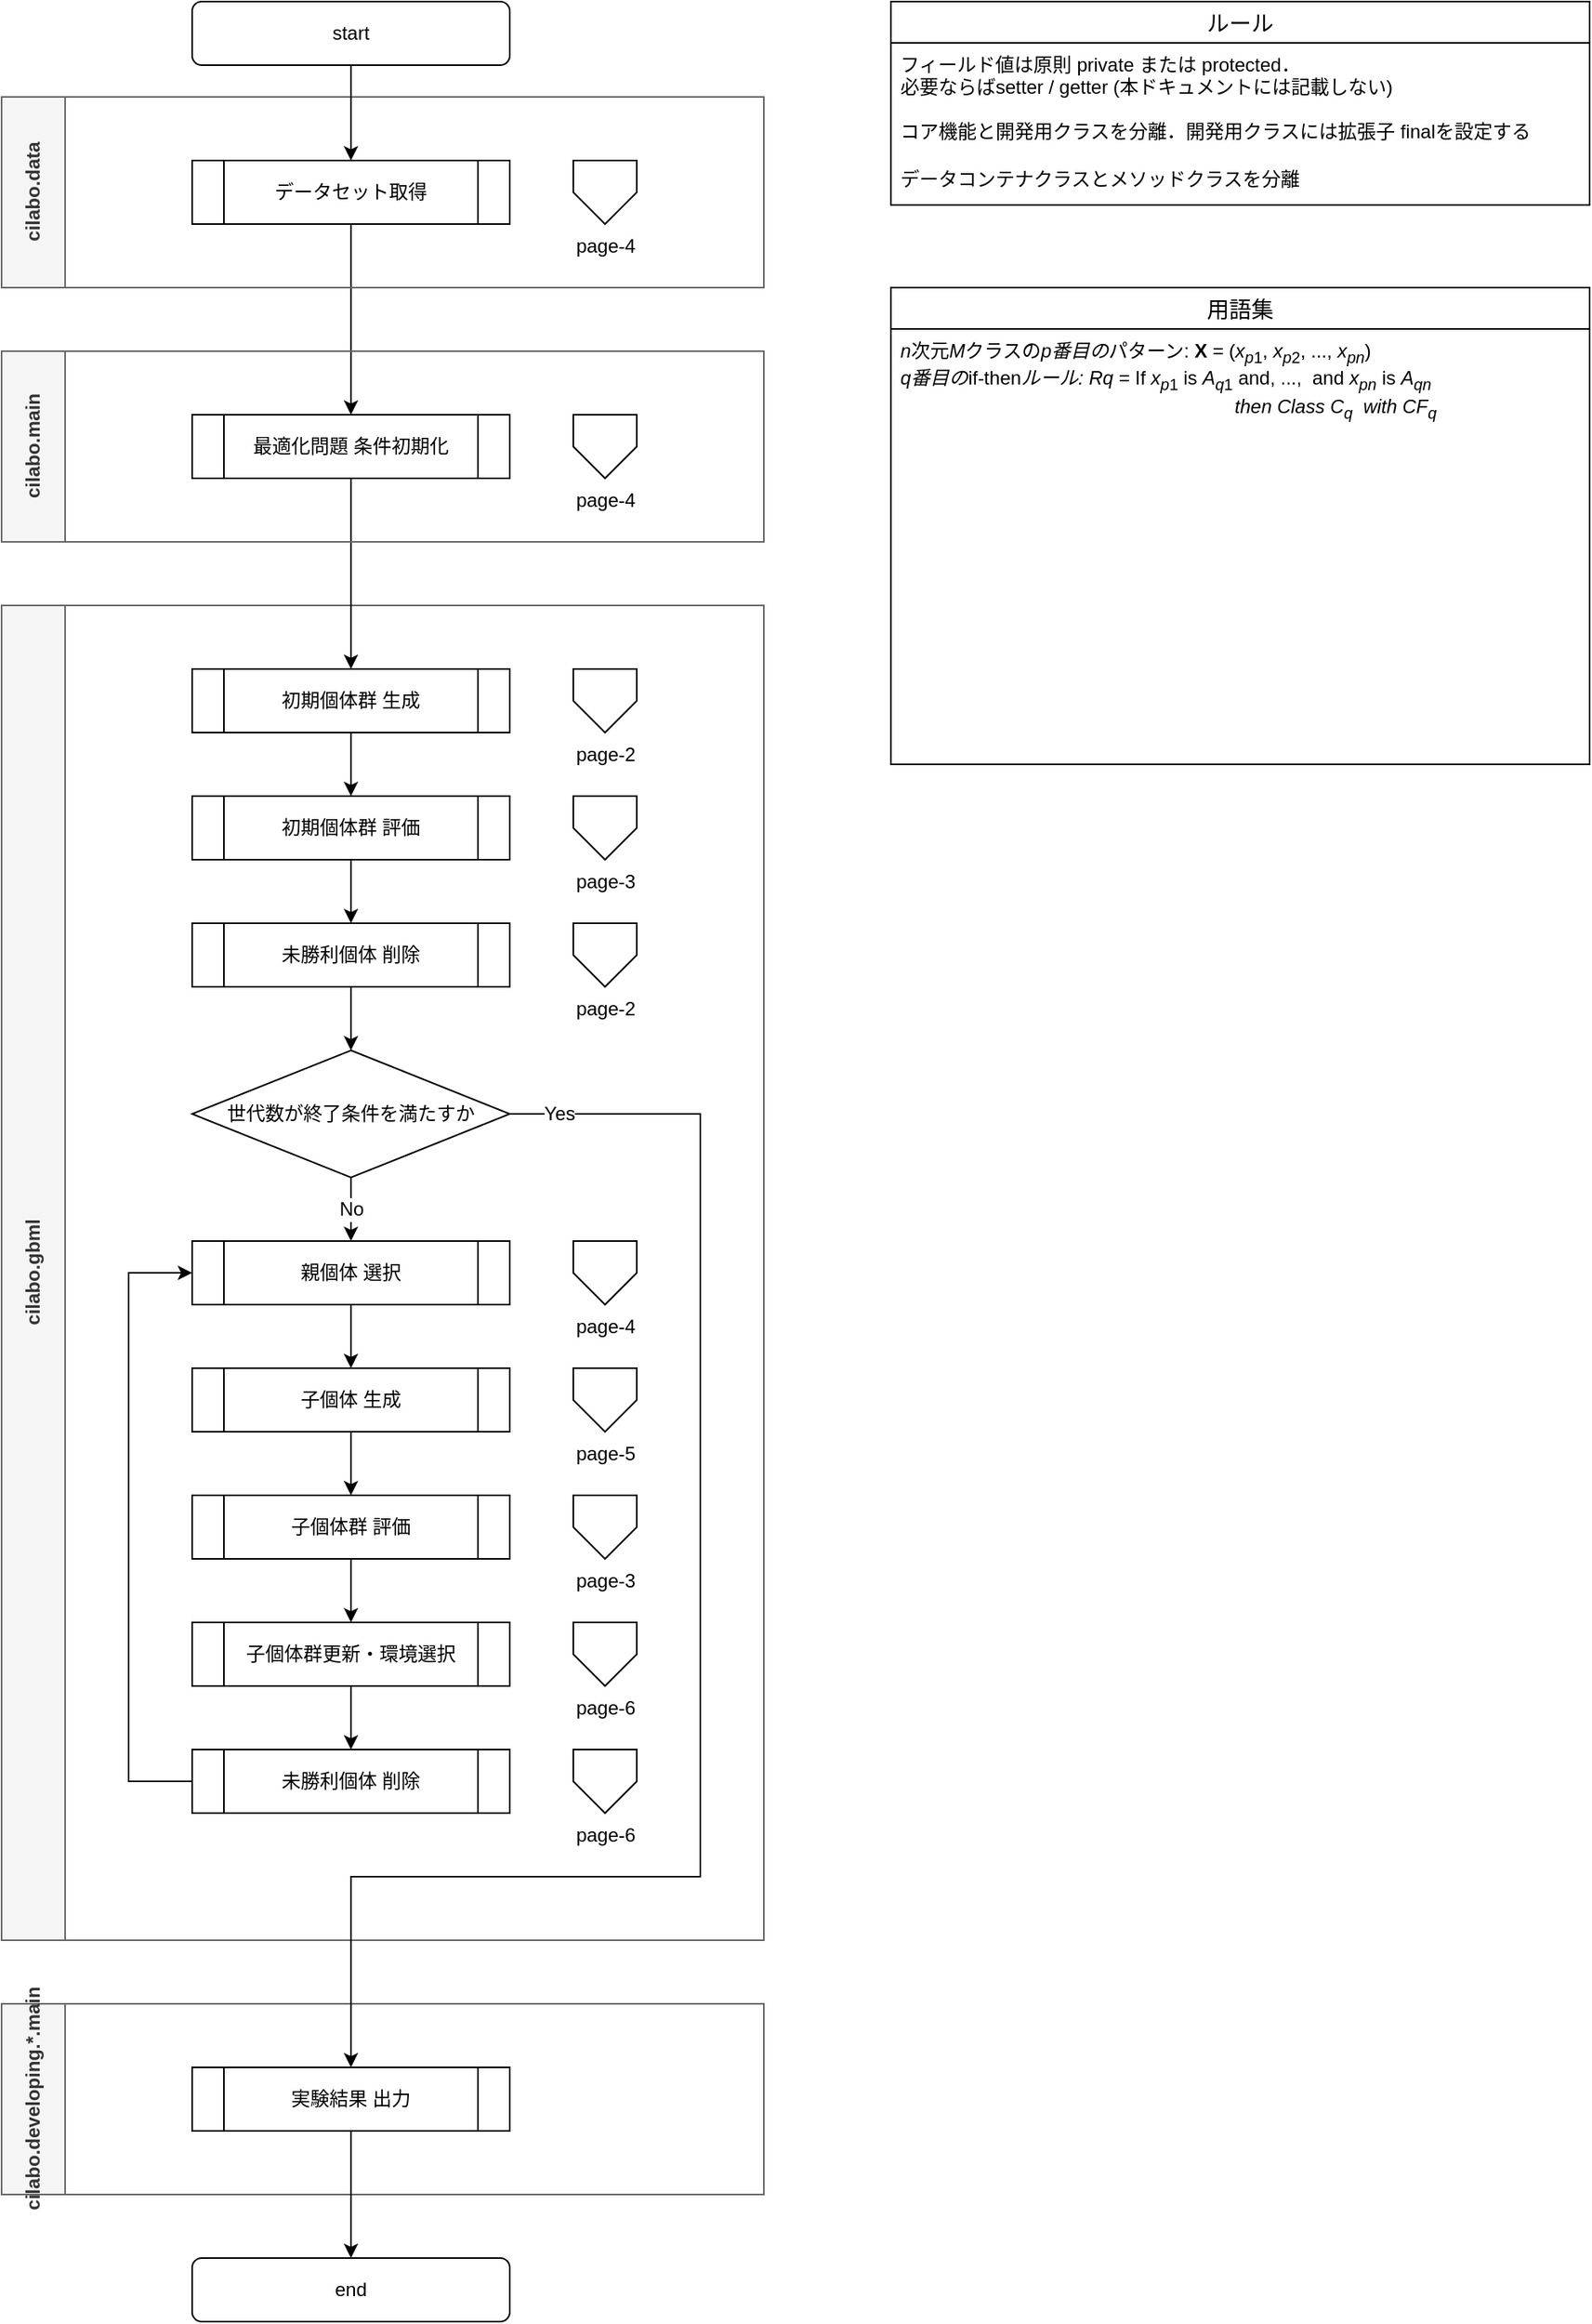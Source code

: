 <mxfile version="21.2.9" type="github" pages="5">
  <diagram id="C5RBs43oDa-KdzZeNtuy" name="Page-1">
    <mxGraphModel dx="2074" dy="1124" grid="1" gridSize="10" guides="1" tooltips="1" connect="1" arrows="1" fold="1" page="1" pageScale="1" pageWidth="827" pageHeight="1169" math="0" shadow="0">
      <root>
        <mxCell id="WIyWlLk6GJQsqaUBKTNV-0" />
        <mxCell id="WIyWlLk6GJQsqaUBKTNV-1" parent="WIyWlLk6GJQsqaUBKTNV-0" />
        <mxCell id="BHgu736OFygUR0V6wJeC-17" style="edgeStyle=orthogonalEdgeStyle;rounded=0;orthogonalLoop=1;jettySize=auto;html=1;exitX=0.5;exitY=1;exitDx=0;exitDy=0;entryX=0.5;entryY=0;entryDx=0;entryDy=0;fontFamily=Helvetica;fontSize=12;fontColor=default;" parent="WIyWlLk6GJQsqaUBKTNV-1" source="WIyWlLk6GJQsqaUBKTNV-3" edge="1" target="BHgu736OFygUR0V6wJeC-0">
          <mxGeometry relative="1" as="geometry">
            <mxPoint x="300" y="200" as="targetPoint" />
          </mxGeometry>
        </mxCell>
        <mxCell id="BHgu736OFygUR0V6wJeC-12" value="cilabo.data" style="swimlane;horizontal=0;rounded=0;fontFamily=Helvetica;fontSize=12;strokeColor=#666666;fillColor=#f5f5f5;html=1;startSize=40;fontColor=#333333;" parent="WIyWlLk6GJQsqaUBKTNV-1" vertex="1">
          <mxGeometry x="80" y="100" width="480" height="120" as="geometry" />
        </mxCell>
        <mxCell id="4QbxGDOLR0CSmGrq4dJp-0" value="page-4" style="verticalLabelPosition=bottom;verticalAlign=top;html=1;shape=offPageConnector;rounded=0;size=0.5;fontFamily=Helvetica;fontSize=12;fontColor=default;strokeColor=default;fillColor=default;" vertex="1" parent="BHgu736OFygUR0V6wJeC-12">
          <mxGeometry x="360" y="40" width="40" height="40" as="geometry" />
        </mxCell>
        <mxCell id="WIyWlLk6GJQsqaUBKTNV-3" value="データセット取得" style="rounded=0;whiteSpace=wrap;html=1;fontSize=12;glass=0;strokeWidth=1;shadow=0;shape=process;" parent="BHgu736OFygUR0V6wJeC-12" vertex="1">
          <mxGeometry x="120" y="40" width="200" height="40" as="geometry" />
        </mxCell>
        <mxCell id="BHgu736OFygUR0V6wJeC-13" value="cilabo.gbml" style="swimlane;horizontal=0;rounded=0;fontFamily=Helvetica;fontSize=12;strokeColor=#666666;fillColor=#f5f5f5;html=1;startSize=40;fontColor=#333333;" parent="WIyWlLk6GJQsqaUBKTNV-1" vertex="1">
          <mxGeometry x="80" y="420" width="480" height="840" as="geometry" />
        </mxCell>
        <mxCell id="BHgu736OFygUR0V6wJeC-31" value="No" style="edgeStyle=orthogonalEdgeStyle;rounded=0;orthogonalLoop=1;jettySize=auto;html=1;exitX=0.5;exitY=1;exitDx=0;exitDy=0;entryX=0.5;entryY=0;entryDx=0;entryDy=0;fontFamily=Helvetica;fontSize=12;fontColor=default;" parent="BHgu736OFygUR0V6wJeC-13" source="BHgu736OFygUR0V6wJeC-23" target="BHgu736OFygUR0V6wJeC-27" edge="1">
          <mxGeometry relative="1" as="geometry" />
        </mxCell>
        <mxCell id="BHgu736OFygUR0V6wJeC-23" value="世代数が終了条件を満たすか" style="rhombus;whiteSpace=wrap;html=1;rounded=0;fontFamily=Helvetica;fontSize=12;fontColor=default;strokeColor=default;fillColor=default;" parent="BHgu736OFygUR0V6wJeC-13" vertex="1">
          <mxGeometry x="120" y="280" width="200" height="80" as="geometry" />
        </mxCell>
        <mxCell id="BHgu736OFygUR0V6wJeC-32" style="edgeStyle=orthogonalEdgeStyle;rounded=0;orthogonalLoop=1;jettySize=auto;html=1;exitX=0.5;exitY=1;exitDx=0;exitDy=0;entryX=0.5;entryY=0;entryDx=0;entryDy=0;fontFamily=Helvetica;fontSize=12;fontColor=default;" parent="BHgu736OFygUR0V6wJeC-13" source="BHgu736OFygUR0V6wJeC-27" target="BHgu736OFygUR0V6wJeC-28" edge="1">
          <mxGeometry relative="1" as="geometry" />
        </mxCell>
        <mxCell id="BHgu736OFygUR0V6wJeC-27" value="親個体 選択&lt;span style=&quot;color: rgba(0, 0, 0, 0); font-family: monospace; font-size: 0px; text-align: start;&quot;&gt;%3CmxGraphModel%3E%3Croot%3E%3CmxCell%20id%3D%220%22%2F%3E%3CmxCell%20id%3D%221%22%20parent%3D%220%22%2F%3E%3CmxCell%20id%3D%222%22%20value%3D%22%E5%88%9D%E6%9C%9F%E5%80%8B%E4%BD%93%E7%BE%A4%20%E8%A9%95%E4%BE%A1%22%20style%3D%22rounded%3D1%3BwhiteSpace%3Dwrap%3Bhtml%3D1%3B%22%20vertex%3D%221%22%20parent%3D%221%22%3E%3CmxGeometry%20x%3D%22160%22%20y%3D%22400%22%20width%3D%22200%22%20height%3D%2240%22%20as%3D%22geometry%22%2F%3E%3C%2FmxCell%3E%3C%2Froot%3E%3C%2FmxGraphModel%3E&lt;/span&gt;" style="shape=process;whiteSpace=wrap;html=1;backgroundOutline=1;fontFamily=Helvetica;fontSize=12;fontColor=default;align=center;strokeColor=default;fillColor=default;" parent="BHgu736OFygUR0V6wJeC-13" vertex="1">
          <mxGeometry x="120" y="400" width="200" height="40" as="geometry" />
        </mxCell>
        <mxCell id="BHgu736OFygUR0V6wJeC-28" value="子個体 生成" style="shape=process;whiteSpace=wrap;html=1;backgroundOutline=1;fontFamily=Helvetica;fontSize=12;fontColor=default;align=center;strokeColor=default;fillColor=default;" parent="BHgu736OFygUR0V6wJeC-13" vertex="1">
          <mxGeometry x="120" y="480" width="200" height="40" as="geometry" />
        </mxCell>
        <mxCell id="BHgu736OFygUR0V6wJeC-61" value="page-2" style="verticalLabelPosition=bottom;verticalAlign=top;html=1;shape=offPageConnector;rounded=0;size=0.5;fontFamily=Helvetica;fontSize=12;fontColor=default;strokeColor=default;fillColor=default;" parent="BHgu736OFygUR0V6wJeC-13" vertex="1">
          <mxGeometry x="360" y="40" width="40" height="40" as="geometry" />
        </mxCell>
        <mxCell id="__gQqcDuJKMaHwjbn-1Q-1" value="page-3" style="verticalLabelPosition=bottom;verticalAlign=top;html=1;shape=offPageConnector;rounded=0;size=0.5;fontFamily=Helvetica;fontSize=12;fontColor=default;strokeColor=default;fillColor=default;" parent="BHgu736OFygUR0V6wJeC-13" vertex="1">
          <mxGeometry x="360" y="120" width="40" height="40" as="geometry" />
        </mxCell>
        <mxCell id="__gQqcDuJKMaHwjbn-1Q-2" value="page-4" style="verticalLabelPosition=bottom;verticalAlign=top;html=1;shape=offPageConnector;rounded=0;size=0.5;fontFamily=Helvetica;fontSize=12;fontColor=default;strokeColor=default;fillColor=default;" parent="BHgu736OFygUR0V6wJeC-13" vertex="1">
          <mxGeometry x="360" y="400" width="40" height="40" as="geometry" />
        </mxCell>
        <mxCell id="__gQqcDuJKMaHwjbn-1Q-3" value="page-5" style="verticalLabelPosition=bottom;verticalAlign=top;html=1;shape=offPageConnector;rounded=0;size=0.5;fontFamily=Helvetica;fontSize=12;fontColor=default;strokeColor=default;fillColor=default;" parent="BHgu736OFygUR0V6wJeC-13" vertex="1">
          <mxGeometry x="360" y="480" width="40" height="40" as="geometry" />
        </mxCell>
        <mxCell id="__gQqcDuJKMaHwjbn-1Q-4" value="page-3" style="verticalLabelPosition=bottom;verticalAlign=top;html=1;shape=offPageConnector;rounded=0;size=0.5;fontFamily=Helvetica;fontSize=12;fontColor=default;strokeColor=default;fillColor=default;" parent="BHgu736OFygUR0V6wJeC-13" vertex="1">
          <mxGeometry x="360" y="560" width="40" height="40" as="geometry" />
        </mxCell>
        <mxCell id="__gQqcDuJKMaHwjbn-1Q-5" value="page-6" style="verticalLabelPosition=bottom;verticalAlign=top;html=1;shape=offPageConnector;rounded=0;size=0.5;fontFamily=Helvetica;fontSize=12;fontColor=default;strokeColor=default;fillColor=default;" parent="BHgu736OFygUR0V6wJeC-13" vertex="1">
          <mxGeometry x="360" y="640" width="40" height="40" as="geometry" />
        </mxCell>
        <mxCell id="yNpVcADObhfJ4IoCF7rC-3" style="edgeStyle=orthogonalEdgeStyle;rounded=0;orthogonalLoop=1;jettySize=auto;html=1;entryX=0.5;entryY=0;entryDx=0;entryDy=0;" parent="BHgu736OFygUR0V6wJeC-13" source="yNpVcADObhfJ4IoCF7rC-0" target="BHgu736OFygUR0V6wJeC-23" edge="1">
          <mxGeometry relative="1" as="geometry" />
        </mxCell>
        <mxCell id="yNpVcADObhfJ4IoCF7rC-0" value="未勝利個体 削除" style="shape=process;whiteSpace=wrap;html=1;backgroundOutline=1;fontFamily=Helvetica;fontSize=12;fontColor=default;align=center;strokeColor=default;fillColor=default;" parent="BHgu736OFygUR0V6wJeC-13" vertex="1">
          <mxGeometry x="120" y="200" width="200" height="40" as="geometry" />
        </mxCell>
        <mxCell id="yNpVcADObhfJ4IoCF7rC-4" value="page-2" style="verticalLabelPosition=bottom;verticalAlign=top;html=1;shape=offPageConnector;rounded=0;size=0.5;fontFamily=Helvetica;fontSize=12;fontColor=default;strokeColor=default;fillColor=default;" parent="BHgu736OFygUR0V6wJeC-13" vertex="1">
          <mxGeometry x="360" y="200" width="40" height="40" as="geometry" />
        </mxCell>
        <mxCell id="ZDOkwoZi-ezfZqvIZCKC-2" style="edgeStyle=orthogonalEdgeStyle;rounded=0;orthogonalLoop=1;jettySize=auto;html=1;entryX=0;entryY=0.5;entryDx=0;entryDy=0;exitX=0;exitY=0.5;exitDx=0;exitDy=0;" edge="1" parent="BHgu736OFygUR0V6wJeC-13" source="ZDOkwoZi-ezfZqvIZCKC-0" target="BHgu736OFygUR0V6wJeC-27">
          <mxGeometry relative="1" as="geometry">
            <Array as="points">
              <mxPoint x="80" y="740" />
              <mxPoint x="80" y="420" />
            </Array>
          </mxGeometry>
        </mxCell>
        <mxCell id="ZDOkwoZi-ezfZqvIZCKC-0" value="未勝利個体 削除" style="shape=process;whiteSpace=wrap;html=1;backgroundOutline=1;fontFamily=Helvetica;fontSize=12;fontColor=default;align=center;strokeColor=default;fillColor=default;" vertex="1" parent="BHgu736OFygUR0V6wJeC-13">
          <mxGeometry x="120" y="720" width="200" height="40" as="geometry" />
        </mxCell>
        <mxCell id="ZDOkwoZi-ezfZqvIZCKC-5" value="page-6" style="verticalLabelPosition=bottom;verticalAlign=top;html=1;shape=offPageConnector;rounded=0;size=0.5;fontFamily=Helvetica;fontSize=12;fontColor=default;strokeColor=default;fillColor=default;" vertex="1" parent="BHgu736OFygUR0V6wJeC-13">
          <mxGeometry x="360" y="720" width="40" height="40" as="geometry" />
        </mxCell>
        <mxCell id="BHgu736OFygUR0V6wJeC-20" value="初期個体群 生成" style="shape=process;whiteSpace=wrap;html=1;backgroundOutline=1;fontFamily=Helvetica;fontSize=12;fontColor=default;align=center;strokeColor=default;fillColor=default;" parent="BHgu736OFygUR0V6wJeC-13" vertex="1">
          <mxGeometry x="120" y="40" width="200" height="40" as="geometry" />
        </mxCell>
        <mxCell id="yNpVcADObhfJ4IoCF7rC-2" style="edgeStyle=orthogonalEdgeStyle;rounded=0;orthogonalLoop=1;jettySize=auto;html=1;entryX=0.5;entryY=0;entryDx=0;entryDy=0;" parent="BHgu736OFygUR0V6wJeC-13" source="BHgu736OFygUR0V6wJeC-21" target="yNpVcADObhfJ4IoCF7rC-0" edge="1">
          <mxGeometry relative="1" as="geometry" />
        </mxCell>
        <mxCell id="BHgu736OFygUR0V6wJeC-21" value="初期個体群 評価" style="shape=process;whiteSpace=wrap;html=1;backgroundOutline=1;fontFamily=Helvetica;fontSize=12;fontColor=default;align=center;strokeColor=default;fillColor=default;" parent="BHgu736OFygUR0V6wJeC-13" vertex="1">
          <mxGeometry x="120" y="120" width="200" height="40" as="geometry" />
        </mxCell>
        <mxCell id="BHgu736OFygUR0V6wJeC-25" style="edgeStyle=orthogonalEdgeStyle;rounded=0;orthogonalLoop=1;jettySize=auto;html=1;exitX=0.5;exitY=1;exitDx=0;exitDy=0;entryX=0.5;entryY=0;entryDx=0;entryDy=0;fontFamily=Helvetica;fontSize=12;fontColor=default;" parent="BHgu736OFygUR0V6wJeC-13" source="BHgu736OFygUR0V6wJeC-20" target="BHgu736OFygUR0V6wJeC-21" edge="1">
          <mxGeometry relative="1" as="geometry" />
        </mxCell>
        <mxCell id="BHgu736OFygUR0V6wJeC-29" value="子個体群 評価" style="shape=process;whiteSpace=wrap;html=1;backgroundOutline=1;fontFamily=Helvetica;fontSize=12;fontColor=default;align=center;strokeColor=default;fillColor=default;" parent="BHgu736OFygUR0V6wJeC-13" vertex="1">
          <mxGeometry x="120" y="560" width="200" height="40" as="geometry" />
        </mxCell>
        <mxCell id="ZDOkwoZi-ezfZqvIZCKC-1" style="edgeStyle=orthogonalEdgeStyle;rounded=0;orthogonalLoop=1;jettySize=auto;html=1;" edge="1" parent="BHgu736OFygUR0V6wJeC-13" source="BHgu736OFygUR0V6wJeC-30" target="ZDOkwoZi-ezfZqvIZCKC-0">
          <mxGeometry relative="1" as="geometry" />
        </mxCell>
        <mxCell id="BHgu736OFygUR0V6wJeC-30" value="子個体群更新・環境選択" style="shape=process;whiteSpace=wrap;html=1;backgroundOutline=1;fontFamily=Helvetica;fontSize=12;fontColor=default;align=center;strokeColor=default;fillColor=default;" parent="BHgu736OFygUR0V6wJeC-13" vertex="1">
          <mxGeometry x="120" y="640" width="200" height="40" as="geometry" />
        </mxCell>
        <mxCell id="BHgu736OFygUR0V6wJeC-36" style="edgeStyle=orthogonalEdgeStyle;rounded=0;orthogonalLoop=1;jettySize=auto;html=1;exitX=0.5;exitY=1;exitDx=0;exitDy=0;entryX=0.5;entryY=0;entryDx=0;entryDy=0;fontFamily=Helvetica;fontSize=12;fontColor=default;" parent="BHgu736OFygUR0V6wJeC-13" source="BHgu736OFygUR0V6wJeC-29" target="BHgu736OFygUR0V6wJeC-30" edge="1">
          <mxGeometry relative="1" as="geometry" />
        </mxCell>
        <mxCell id="BHgu736OFygUR0V6wJeC-33" style="edgeStyle=orthogonalEdgeStyle;rounded=0;orthogonalLoop=1;jettySize=auto;html=1;exitX=0.5;exitY=1;exitDx=0;exitDy=0;entryX=0.5;entryY=0;entryDx=0;entryDy=0;fontFamily=Helvetica;fontSize=12;fontColor=default;" parent="BHgu736OFygUR0V6wJeC-13" source="BHgu736OFygUR0V6wJeC-28" target="BHgu736OFygUR0V6wJeC-29" edge="1">
          <mxGeometry relative="1" as="geometry" />
        </mxCell>
        <mxCell id="BHgu736OFygUR0V6wJeC-19" style="edgeStyle=orthogonalEdgeStyle;rounded=0;orthogonalLoop=1;jettySize=auto;html=1;exitX=0.5;exitY=1;exitDx=0;exitDy=0;entryX=0.5;entryY=0;entryDx=0;entryDy=0;fontFamily=Helvetica;fontSize=12;fontColor=default;" parent="WIyWlLk6GJQsqaUBKTNV-1" source="BHgu736OFygUR0V6wJeC-0" target="BHgu736OFygUR0V6wJeC-20" edge="1">
          <mxGeometry relative="1" as="geometry">
            <mxPoint x="300" y="360" as="targetPoint" />
          </mxGeometry>
        </mxCell>
        <mxCell id="BHgu736OFygUR0V6wJeC-47" value="cilabo.developing.*.main" style="swimlane;horizontal=0;rounded=0;fontFamily=Helvetica;fontSize=12;strokeColor=#666666;fillColor=#f5f5f5;html=1;startSize=40;fontColor=#333333;" parent="WIyWlLk6GJQsqaUBKTNV-1" vertex="1">
          <mxGeometry x="80" y="1300" width="480" height="120" as="geometry" />
        </mxCell>
        <mxCell id="BHgu736OFygUR0V6wJeC-45" value="実験結果 出力" style="rounded=0;whiteSpace=wrap;html=1;shape=process;" parent="BHgu736OFygUR0V6wJeC-47" vertex="1">
          <mxGeometry x="120" y="40" width="200" height="40" as="geometry" />
        </mxCell>
        <mxCell id="BHgu736OFygUR0V6wJeC-55" value="Yes" style="edgeStyle=orthogonalEdgeStyle;rounded=0;orthogonalLoop=1;jettySize=auto;html=1;exitX=1;exitY=0.5;exitDx=0;exitDy=0;fontFamily=Helvetica;fontSize=12;fontColor=default;entryX=0.5;entryY=0;entryDx=0;entryDy=0;" parent="WIyWlLk6GJQsqaUBKTNV-1" source="BHgu736OFygUR0V6wJeC-23" target="BHgu736OFygUR0V6wJeC-45" edge="1">
          <mxGeometry x="-0.935" relative="1" as="geometry">
            <Array as="points">
              <mxPoint x="520" y="740" />
              <mxPoint x="520" y="1220" />
              <mxPoint x="300" y="1220" />
            </Array>
            <mxPoint as="offset" />
            <mxPoint x="300" y="1280" as="targetPoint" />
          </mxGeometry>
        </mxCell>
        <mxCell id="BHgu736OFygUR0V6wJeC-57" value="" style="edgeStyle=orthogonalEdgeStyle;rounded=0;orthogonalLoop=1;jettySize=auto;html=1;fontFamily=Helvetica;fontSize=12;fontColor=default;" parent="WIyWlLk6GJQsqaUBKTNV-1" source="BHgu736OFygUR0V6wJeC-56" target="WIyWlLk6GJQsqaUBKTNV-3" edge="1">
          <mxGeometry relative="1" as="geometry" />
        </mxCell>
        <mxCell id="BHgu736OFygUR0V6wJeC-56" value="start" style="rounded=1;whiteSpace=wrap;html=1;fontFamily=Helvetica;fontSize=12;fontColor=default;strokeColor=default;fillColor=default;" parent="WIyWlLk6GJQsqaUBKTNV-1" vertex="1">
          <mxGeometry x="200" y="40" width="200" height="40" as="geometry" />
        </mxCell>
        <mxCell id="BHgu736OFygUR0V6wJeC-59" value="end" style="rounded=1;whiteSpace=wrap;html=1;fontFamily=Helvetica;fontSize=12;fontColor=default;strokeColor=default;fillColor=default;" parent="WIyWlLk6GJQsqaUBKTNV-1" vertex="1">
          <mxGeometry x="200" y="1460" width="200" height="40" as="geometry" />
        </mxCell>
        <mxCell id="ZDOkwoZi-ezfZqvIZCKC-4" style="edgeStyle=orthogonalEdgeStyle;rounded=0;orthogonalLoop=1;jettySize=auto;html=1;entryX=0.5;entryY=0;entryDx=0;entryDy=0;" edge="1" parent="WIyWlLk6GJQsqaUBKTNV-1" source="BHgu736OFygUR0V6wJeC-45" target="BHgu736OFygUR0V6wJeC-59">
          <mxGeometry relative="1" as="geometry" />
        </mxCell>
        <mxCell id="g_9ON20gmt2bZUeZqm97-0" value="cilabo.main" style="swimlane;horizontal=0;rounded=0;fontFamily=Helvetica;fontSize=12;strokeColor=#666666;fillColor=#f5f5f5;html=1;startSize=40;fontColor=#333333;" vertex="1" parent="WIyWlLk6GJQsqaUBKTNV-1">
          <mxGeometry x="80" y="260" width="480" height="120" as="geometry" />
        </mxCell>
        <mxCell id="4QbxGDOLR0CSmGrq4dJp-1" value="page-4" style="verticalLabelPosition=bottom;verticalAlign=top;html=1;shape=offPageConnector;rounded=0;size=0.5;fontFamily=Helvetica;fontSize=12;fontColor=default;strokeColor=default;fillColor=default;" vertex="1" parent="g_9ON20gmt2bZUeZqm97-0">
          <mxGeometry x="360" y="40" width="40" height="40" as="geometry" />
        </mxCell>
        <mxCell id="BHgu736OFygUR0V6wJeC-0" value="最適化問題 条件初期化" style="rounded=0;whiteSpace=wrap;html=1;shape=process;" parent="g_9ON20gmt2bZUeZqm97-0" vertex="1">
          <mxGeometry x="120" y="40" width="200" height="40" as="geometry" />
        </mxCell>
        <mxCell id="iqkLHEOinsMeeH2t-f0O-1" value="ルール" style="swimlane;fontStyle=0;childLayout=stackLayout;horizontal=1;startSize=26;horizontalStack=0;resizeParent=1;resizeParentMax=0;resizeLast=0;collapsible=1;marginBottom=0;align=center;fontSize=14;" vertex="1" parent="WIyWlLk6GJQsqaUBKTNV-1">
          <mxGeometry x="640" y="40" width="440" height="128" as="geometry" />
        </mxCell>
        <mxCell id="iqkLHEOinsMeeH2t-f0O-2" value="フィールド値は原則 private または protected．&lt;br&gt;必要ならばsetter / getter (本ドキュメントには記載しない)" style="text;strokeColor=none;fillColor=none;spacingLeft=4;spacingRight=4;overflow=hidden;rotatable=0;points=[[0,0.5],[1,0.5]];portConstraint=eastwest;fontSize=12;whiteSpace=wrap;html=1;" vertex="1" parent="iqkLHEOinsMeeH2t-f0O-1">
          <mxGeometry y="26" width="440" height="42" as="geometry" />
        </mxCell>
        <mxCell id="iqkLHEOinsMeeH2t-f0O-3" value="コア機能と開発用クラスを分離．開発用クラスには拡張子 finalを設定する" style="text;strokeColor=none;fillColor=none;spacingLeft=4;spacingRight=4;overflow=hidden;rotatable=0;points=[[0,0.5],[1,0.5]];portConstraint=eastwest;fontSize=12;whiteSpace=wrap;html=1;" vertex="1" parent="iqkLHEOinsMeeH2t-f0O-1">
          <mxGeometry y="68" width="440" height="30" as="geometry" />
        </mxCell>
        <mxCell id="iqkLHEOinsMeeH2t-f0O-4" value="データコンテナクラスとメソッドクラスを分離" style="text;strokeColor=none;fillColor=none;spacingLeft=4;spacingRight=4;overflow=hidden;rotatable=0;points=[[0,0.5],[1,0.5]];portConstraint=eastwest;fontSize=12;whiteSpace=wrap;html=1;" vertex="1" parent="iqkLHEOinsMeeH2t-f0O-1">
          <mxGeometry y="98" width="440" height="30" as="geometry" />
        </mxCell>
        <mxCell id="XZ5k_eD4tSKMLd9DN7-w-5" value="用語集" style="swimlane;fontStyle=0;childLayout=stackLayout;horizontal=1;startSize=26;horizontalStack=0;resizeParent=1;resizeParentMax=0;resizeLast=0;collapsible=1;marginBottom=0;align=center;fontSize=14;" vertex="1" parent="WIyWlLk6GJQsqaUBKTNV-1">
          <mxGeometry x="640" y="220" width="440" height="300" as="geometry" />
        </mxCell>
        <mxCell id="XZ5k_eD4tSKMLd9DN7-w-6" value="&lt;i&gt;n&lt;/i&gt;次元&lt;i style=&quot;&quot;&gt;M&lt;/i&gt;クラスの&lt;i&gt;p番目の&lt;/i&gt;パターン:&amp;nbsp;&lt;b&gt;X &lt;/b&gt;= (&lt;i&gt;x&lt;/i&gt;&lt;sub&gt;&lt;i&gt;p&lt;/i&gt;1&lt;/sub&gt;, &lt;i&gt;x&lt;/i&gt;&lt;sub&gt;&lt;i&gt;p&lt;/i&gt;2&lt;/sub&gt;, ..., &lt;i&gt;x&lt;sub&gt;pn&lt;/sub&gt;&lt;/i&gt;)&lt;br&gt;&lt;i&gt;q番目の&lt;/i&gt;if-then&lt;i&gt;ルール: Rq =&amp;nbsp;&lt;/i&gt;If &lt;i&gt;x&lt;/i&gt;&lt;sub&gt;&lt;i&gt;p&lt;/i&gt;1&lt;/sub&gt; is &lt;i&gt;A&lt;sub&gt;q&lt;/sub&gt;&lt;/i&gt;&lt;sub&gt;1&lt;/sub&gt; and, ...,&amp;nbsp; and &lt;i&gt;x&lt;sub&gt;pn&lt;/sub&gt;&lt;/i&gt; is &lt;i&gt;A&lt;sub&gt;qn&lt;/sub&gt;&amp;nbsp;&lt;br&gt;&lt;div style=&quot;text-align: right;&quot;&gt;&lt;span style=&quot;background-color: initial;&quot;&gt;then Class &lt;/span&gt;&lt;i style=&quot;background-color: initial;&quot;&gt;C&lt;sub&gt;q&lt;/sub&gt;&lt;/i&gt;&lt;span style=&quot;background-color: initial;&quot;&gt;&amp;nbsp; with &lt;/span&gt;&lt;i style=&quot;background-color: initial;&quot;&gt;CF&lt;sub&gt;q&lt;/sub&gt;&lt;/i&gt;&lt;/div&gt;&lt;/i&gt;&lt;i&gt;&lt;br&gt;&lt;/i&gt;" style="text;strokeColor=none;fillColor=none;spacingLeft=4;spacingRight=4;overflow=hidden;rotatable=0;points=[[0,0.5],[1,0.5]];portConstraint=eastwest;fontSize=12;whiteSpace=wrap;html=1;" vertex="1" parent="XZ5k_eD4tSKMLd9DN7-w-5">
          <mxGeometry y="26" width="440" height="274" as="geometry" />
        </mxCell>
      </root>
    </mxGraphModel>
  </diagram>
  <diagram id="KKgAk1HdpqCOO54ovuoK" name="Page-2">
    <mxGraphModel dx="2074" dy="1124" grid="1" gridSize="10" guides="1" tooltips="1" connect="1" arrows="1" fold="1" page="1" pageScale="1" pageWidth="850" pageHeight="1100" math="0" shadow="0">
      <root>
        <mxCell id="0" />
        <mxCell id="1" parent="0" />
        <mxCell id="DYU6obLxX9Jf9eqzaPgo-2" value="初期個体生成" style="swimlane;whiteSpace=wrap;html=1;fillColor=#f5f5f5;fontColor=#333333;strokeColor=#666666;glass=0;" vertex="1" parent="1">
          <mxGeometry x="40" y="40" width="560" height="980" as="geometry" />
        </mxCell>
        <mxCell id="gJbNcLRhqNEW6QgsCG9P-2" value="start" style="shape=label;whiteSpace=wrap;html=1;backgroundOutline=1;fontFamily=Helvetica;fontSize=12;fontColor=default;align=center;strokeColor=default;fillColor=default;rounded=1;arcSize=10;" parent="DYU6obLxX9Jf9eqzaPgo-2" vertex="1">
          <mxGeometry x="80" y="80" width="200" height="40" as="geometry" />
        </mxCell>
        <mxCell id="gJbNcLRhqNEW6QgsCG9P-1" value="" style="edgeStyle=orthogonalEdgeStyle;rounded=0;orthogonalLoop=1;jettySize=auto;html=1;fontFamily=Helvetica;fontSize=12;fontColor=default;entryX=0.5;entryY=0;entryDx=0;entryDy=0;entryPerimeter=0;" parent="DYU6obLxX9Jf9eqzaPgo-2" source="gJbNcLRhqNEW6QgsCG9P-2" target="mpJxmCXZN_PUPqpWL8yS-86" edge="1">
          <mxGeometry relative="1" as="geometry" />
        </mxCell>
        <mxCell id="D9EmjGzpHvOI_b-5b0ro-1" style="edgeStyle=orthogonalEdgeStyle;rounded=0;orthogonalLoop=1;jettySize=auto;html=1;entryX=0.5;entryY=0;entryDx=0;entryDy=0;" edge="1" parent="DYU6obLxX9Jf9eqzaPgo-2" source="mpJxmCXZN_PUPqpWL8yS-86" target="pVbkbpURjgo4DdSuBe2o-1">
          <mxGeometry relative="1" as="geometry" />
        </mxCell>
        <mxCell id="mpJxmCXZN_PUPqpWL8yS-86" value="L1:&amp;nbsp; i=0; i&amp;lt;初期個体数; i++" style="strokeWidth=2;html=1;shape=mxgraph.flowchart.loop_limit;whiteSpace=wrap;rounded=1;fontFamily=Helvetica;fontSize=12;fontColor=default;fillColor=default;" parent="DYU6obLxX9Jf9eqzaPgo-2" vertex="1">
          <mxGeometry x="80" y="160" width="200" height="40" as="geometry" />
        </mxCell>
        <mxCell id="pVbkbpURjgo4DdSuBe2o-1" value="パターン非復元抽出" style="rounded=0;whiteSpace=wrap;html=1;fontSize=12;glass=0;strokeWidth=1;shadow=0;shape=label;" vertex="1" parent="DYU6obLxX9Jf9eqzaPgo-2">
          <mxGeometry x="80" y="240" width="200" height="40" as="geometry" />
        </mxCell>
        <mxCell id="D9EmjGzpHvOI_b-5b0ro-6" style="edgeStyle=orthogonalEdgeStyle;rounded=0;orthogonalLoop=1;jettySize=auto;html=1;entryX=0.5;entryY=0;entryDx=0;entryDy=0;" edge="1" parent="DYU6obLxX9Jf9eqzaPgo-2" source="D9EmjGzpHvOI_b-5b0ro-3" target="D9EmjGzpHvOI_b-5b0ro-5">
          <mxGeometry relative="1" as="geometry" />
        </mxCell>
        <mxCell id="D9EmjGzpHvOI_b-5b0ro-3" value="L2: j=0; j&amp;lt;初期ルール数; j++" style="strokeWidth=2;html=1;shape=mxgraph.flowchart.loop_limit;whiteSpace=wrap;rounded=1;fontFamily=Helvetica;fontSize=12;fillColor=#eeeeee;strokeColor=#36393d;" vertex="1" parent="DYU6obLxX9Jf9eqzaPgo-2">
          <mxGeometry x="80" y="320" width="200" height="40" as="geometry" />
        </mxCell>
        <mxCell id="D9EmjGzpHvOI_b-5b0ro-8" style="edgeStyle=orthogonalEdgeStyle;rounded=0;orthogonalLoop=1;jettySize=auto;html=1;entryX=0.5;entryY=0;entryDx=0;entryDy=0;" edge="1" parent="DYU6obLxX9Jf9eqzaPgo-2" source="D9EmjGzpHvOI_b-5b0ro-4" target="mpJxmCXZN_PUPqpWL8yS-89">
          <mxGeometry relative="1" as="geometry" />
        </mxCell>
        <mxCell id="D9EmjGzpHvOI_b-5b0ro-4" value="L2: end" style="strokeWidth=2;html=1;shape=mxgraph.flowchart.loop_limit;whiteSpace=wrap;rounded=1;fontFamily=Helvetica;fontSize=12;fillColor=#eeeeee;flipV=1;strokeColor=#36393d;" vertex="1" parent="DYU6obLxX9Jf9eqzaPgo-2">
          <mxGeometry x="80" y="660" width="200" height="40" as="geometry" />
        </mxCell>
        <mxCell id="mpJxmCXZN_PUPqpWL8yS-90" value="" style="edgeStyle=orthogonalEdgeStyle;rounded=0;orthogonalLoop=1;jettySize=auto;html=1;fontFamily=Helvetica;fontSize=12;fontColor=default;exitX=0.5;exitY=1;exitDx=0;exitDy=0;entryX=0.5;entryY=0;entryDx=0;entryDy=0;entryPerimeter=0;" parent="DYU6obLxX9Jf9eqzaPgo-2" source="pVbkbpURjgo4DdSuBe2o-1" target="D9EmjGzpHvOI_b-5b0ro-3" edge="1">
          <mxGeometry relative="1" as="geometry" />
        </mxCell>
        <mxCell id="D9EmjGzpHvOI_b-5b0ro-7" value="" style="edgeStyle=orthogonalEdgeStyle;rounded=0;orthogonalLoop=1;jettySize=auto;html=1;entryX=0.5;entryY=0;entryDx=0;entryDy=0;" edge="1" parent="DYU6obLxX9Jf9eqzaPgo-2" source="D9EmjGzpHvOI_b-5b0ro-5" target="D9EmjGzpHvOI_b-5b0ro-10">
          <mxGeometry relative="1" as="geometry" />
        </mxCell>
        <mxCell id="D9EmjGzpHvOI_b-5b0ro-5" value="ヒューリスティック手法&lt;br&gt;による前件部生成" style="shape=process;whiteSpace=wrap;html=1;backgroundOutline=1;fontFamily=Helvetica;fontSize=12;align=center;fillColor=#eeeeee;strokeColor=#36393d;" vertex="1" parent="DYU6obLxX9Jf9eqzaPgo-2">
          <mxGeometry x="80" y="400" width="200" height="60" as="geometry" />
        </mxCell>
        <mxCell id="mpJxmCXZN_PUPqpWL8yS-89" value="pittsuburgh型識別器生成" style="shape=process;whiteSpace=wrap;html=1;backgroundOutline=1;fontFamily=Helvetica;fontSize=12;align=center;" parent="DYU6obLxX9Jf9eqzaPgo-2" vertex="1">
          <mxGeometry x="80" y="740" width="200" height="40" as="geometry" />
        </mxCell>
        <mxCell id="mpJxmCXZN_PUPqpWL8yS-95" value="end" style="rounded=1;whiteSpace=wrap;html=1;fontFamily=Helvetica;fontSize=12;fontColor=default;strokeColor=default;fillColor=default;" parent="DYU6obLxX9Jf9eqzaPgo-2" vertex="1">
          <mxGeometry x="80" y="900" width="200" height="40" as="geometry" />
        </mxCell>
        <mxCell id="mpJxmCXZN_PUPqpWL8yS-87" value="L1:&amp;nbsp; end" style="strokeWidth=2;html=1;shape=mxgraph.flowchart.loop_limit;whiteSpace=wrap;rounded=1;fontFamily=Helvetica;fontSize=12;fontColor=default;fillColor=default;flipV=1;" parent="DYU6obLxX9Jf9eqzaPgo-2" vertex="1">
          <mxGeometry x="80" y="820" width="200" height="40" as="geometry" />
        </mxCell>
        <mxCell id="mpJxmCXZN_PUPqpWL8yS-96" value="" style="edgeStyle=orthogonalEdgeStyle;rounded=0;orthogonalLoop=1;jettySize=auto;html=1;fontFamily=Helvetica;fontSize=12;fontColor=default;" parent="DYU6obLxX9Jf9eqzaPgo-2" source="mpJxmCXZN_PUPqpWL8yS-87" target="mpJxmCXZN_PUPqpWL8yS-95" edge="1">
          <mxGeometry relative="1" as="geometry" />
        </mxCell>
        <mxCell id="mpJxmCXZN_PUPqpWL8yS-91" value="" style="edgeStyle=orthogonalEdgeStyle;rounded=0;orthogonalLoop=1;jettySize=auto;html=1;fontFamily=Helvetica;fontSize=12;fontColor=default;" parent="DYU6obLxX9Jf9eqzaPgo-2" source="mpJxmCXZN_PUPqpWL8yS-89" target="mpJxmCXZN_PUPqpWL8yS-87" edge="1">
          <mxGeometry relative="1" as="geometry" />
        </mxCell>
        <mxCell id="D9EmjGzpHvOI_b-5b0ro-9" value="後件部設定" style="shape=process;whiteSpace=wrap;html=1;backgroundOutline=1;fontFamily=Helvetica;fontSize=12;align=center;fillColor=#eeeeee;strokeColor=#36393d;" vertex="1" parent="DYU6obLxX9Jf9eqzaPgo-2">
          <mxGeometry x="80" y="500" width="200" height="40" as="geometry" />
        </mxCell>
        <mxCell id="D9EmjGzpHvOI_b-5b0ro-11" value="" style="edgeStyle=orthogonalEdgeStyle;rounded=0;orthogonalLoop=1;jettySize=auto;html=1;" edge="1" parent="DYU6obLxX9Jf9eqzaPgo-2" source="D9EmjGzpHvOI_b-5b0ro-10" target="D9EmjGzpHvOI_b-5b0ro-4">
          <mxGeometry relative="1" as="geometry" />
        </mxCell>
        <mxCell id="D9EmjGzpHvOI_b-5b0ro-10" value="Michigan型識別器生成" style="shape=label;whiteSpace=wrap;html=1;backgroundOutline=1;fontFamily=Helvetica;fontSize=12;align=center;fillColor=#eeeeee;strokeColor=#36393d;rounded=0;" vertex="1" parent="DYU6obLxX9Jf9eqzaPgo-2">
          <mxGeometry x="80" y="580" width="200" height="40" as="geometry" />
        </mxCell>
        <mxCell id="oGNOCMjzk3l9zETIJwd4-30" value="学習用パターン" style="edgeStyle=orthogonalEdgeStyle;rounded=0;orthogonalLoop=1;jettySize=auto;html=1;entryX=1;entryY=0.5;entryDx=0;entryDy=0;" edge="1" parent="DYU6obLxX9Jf9eqzaPgo-2" source="htOCefoDqKxiCCuk8kNJ-1" target="D9EmjGzpHvOI_b-5b0ro-5">
          <mxGeometry relative="1" as="geometry">
            <Array as="points">
              <mxPoint x="420" y="430" />
            </Array>
          </mxGeometry>
        </mxCell>
        <mxCell id="htOCefoDqKxiCCuk8kNJ-1" value="パターンリスト" style="shape=internalStorage;whiteSpace=wrap;html=1;backgroundOutline=1;spacingLeft=24;align=center;spacingTop=24;" vertex="1" parent="DYU6obLxX9Jf9eqzaPgo-2">
          <mxGeometry x="360" y="240" width="120" height="80" as="geometry" />
        </mxCell>
        <mxCell id="htOCefoDqKxiCCuk8kNJ-2" value="" style="endArrow=classic;html=1;rounded=0;" edge="1" parent="DYU6obLxX9Jf9eqzaPgo-2" source="pVbkbpURjgo4DdSuBe2o-1" target="htOCefoDqKxiCCuk8kNJ-1">
          <mxGeometry width="50" height="50" relative="1" as="geometry">
            <mxPoint x="650" y="310" as="sourcePoint" />
            <mxPoint x="700" y="260" as="targetPoint" />
          </mxGeometry>
        </mxCell>
        <mxCell id="D9EmjGzpHvOI_b-5b0ro-12" value="ヒューリスティック前件部生成" style="swimlane;whiteSpace=wrap;html=1;fillColor=#eeeeee;strokeColor=#36393d;" vertex="1" parent="1">
          <mxGeometry x="720" y="40" width="1120" height="1120" as="geometry" />
        </mxCell>
        <mxCell id="mRnjiUOZUAwCmF19lVF5-12" value="" style="edgeStyle=orthogonalEdgeStyle;rounded=0;orthogonalLoop=1;jettySize=auto;html=1;" edge="1" parent="D9EmjGzpHvOI_b-5b0ro-12" source="oGNOCMjzk3l9zETIJwd4-23" target="mRnjiUOZUAwCmF19lVF5-11">
          <mxGeometry relative="1" as="geometry" />
        </mxCell>
        <mxCell id="oGNOCMjzk3l9zETIJwd4-23" value="end" style="rounded=1;whiteSpace=wrap;html=1;fontFamily=Helvetica;fontSize=12;fontColor=default;strokeColor=default;fillColor=default;" vertex="1" parent="D9EmjGzpHvOI_b-5b0ro-12">
          <mxGeometry x="80" y="1000" width="200" height="40" as="geometry" />
        </mxCell>
        <mxCell id="oGNOCMjzk3l9zETIJwd4-32" style="edgeStyle=orthogonalEdgeStyle;rounded=0;orthogonalLoop=1;jettySize=auto;html=1;entryX=0.5;entryY=0;entryDx=0;entryDy=0;entryPerimeter=0;" edge="1" parent="D9EmjGzpHvOI_b-5b0ro-12" source="oGNOCMjzk3l9zETIJwd4-31">
          <mxGeometry relative="1" as="geometry">
            <mxPoint x="180" y="160" as="targetPoint" />
          </mxGeometry>
        </mxCell>
        <mxCell id="oGNOCMjzk3l9zETIJwd4-31" value="start" style="shape=label;whiteSpace=wrap;html=1;backgroundOutline=1;fontFamily=Helvetica;fontSize=12;fontColor=default;align=center;strokeColor=default;fillColor=default;rounded=1;arcSize=10;" vertex="1" parent="D9EmjGzpHvOI_b-5b0ro-12">
          <mxGeometry x="80" y="80" width="200" height="40" as="geometry" />
        </mxCell>
        <mxCell id="mukowO6SM6csBKvnFJ6i-1" value="rand[0; 1) &amp;lt; P&lt;br&gt;P: Don&#39;t Care 適用確率" style="rhombus;whiteSpace=wrap;html=1;rounded=0;fontFamily=Helvetica;fontSize=12;fontColor=default;strokeColor=default;fillColor=default;" vertex="1" parent="D9EmjGzpHvOI_b-5b0ro-12">
          <mxGeometry x="80" y="240" width="200" height="80" as="geometry" />
        </mxCell>
        <mxCell id="opZYm5iB8PeptqgVs86R-3" value="" style="endArrow=classic;html=1;rounded=0;" edge="1" parent="D9EmjGzpHvOI_b-5b0ro-12" source="mukowO6SM6csBKvnFJ6i-1" target="opZYm5iB8PeptqgVs86R-6">
          <mxGeometry relative="1" as="geometry">
            <mxPoint x="10" y="320" as="sourcePoint" />
            <mxPoint x="180" y="280" as="targetPoint" />
          </mxGeometry>
        </mxCell>
        <mxCell id="opZYm5iB8PeptqgVs86R-4" value="NO" style="edgeLabel;resizable=0;html=1;align=center;verticalAlign=middle;" connectable="0" vertex="1" parent="opZYm5iB8PeptqgVs86R-3">
          <mxGeometry relative="1" as="geometry" />
        </mxCell>
        <mxCell id="opZYm5iB8PeptqgVs86R-6" value="属性a&lt;sub&gt;i&lt;/sub&gt;が離散値である" style="rhombus;whiteSpace=wrap;html=1;rounded=0;fontFamily=Helvetica;fontSize=12;fontColor=default;strokeColor=default;fillColor=default;" vertex="1" parent="D9EmjGzpHvOI_b-5b0ro-12">
          <mxGeometry x="80" y="360" width="200" height="80" as="geometry" />
        </mxCell>
        <mxCell id="opZYm5iB8PeptqgVs86R-9" value="" style="edgeStyle=orthogonalEdgeStyle;rounded=0;orthogonalLoop=1;jettySize=auto;html=1;" edge="1" parent="D9EmjGzpHvOI_b-5b0ro-12" source="opZYm5iB8PeptqgVs86R-7" target="mukowO6SM6csBKvnFJ6i-1">
          <mxGeometry relative="1" as="geometry" />
        </mxCell>
        <mxCell id="opZYm5iB8PeptqgVs86R-7" value="L1: i=0; i&amp;lt;属性数; i++" style="strokeWidth=2;html=1;shape=mxgraph.flowchart.loop_limit;whiteSpace=wrap;rounded=1;fontFamily=Helvetica;fontSize=12;fontColor=default;fillColor=default;" vertex="1" parent="D9EmjGzpHvOI_b-5b0ro-12">
          <mxGeometry x="80" y="160" width="200" height="40" as="geometry" />
        </mxCell>
        <mxCell id="mRnjiUOZUAwCmF19lVF5-10" value="" style="edgeStyle=orthogonalEdgeStyle;rounded=0;orthogonalLoop=1;jettySize=auto;html=1;" edge="1" parent="D9EmjGzpHvOI_b-5b0ro-12" source="opZYm5iB8PeptqgVs86R-8" target="oGNOCMjzk3l9zETIJwd4-23">
          <mxGeometry relative="1" as="geometry" />
        </mxCell>
        <mxCell id="opZYm5iB8PeptqgVs86R-8" value="L1: end" style="strokeWidth=2;html=1;shape=mxgraph.flowchart.loop_limit;whiteSpace=wrap;rounded=1;fontFamily=Helvetica;fontSize=12;fontColor=default;fillColor=default;flipV=1;" vertex="1" parent="D9EmjGzpHvOI_b-5b0ro-12">
          <mxGeometry x="80" y="920" width="200" height="40" as="geometry" />
        </mxCell>
        <mxCell id="mRnjiUOZUAwCmF19lVF5-7" style="edgeStyle=orthogonalEdgeStyle;rounded=0;orthogonalLoop=1;jettySize=auto;html=1;" edge="1" parent="D9EmjGzpHvOI_b-5b0ro-12" source="opZYm5iB8PeptqgVs86R-12" target="opZYm5iB8PeptqgVs86R-8">
          <mxGeometry relative="1" as="geometry" />
        </mxCell>
        <mxCell id="opZYm5iB8PeptqgVs86R-12" value="学習用パターンが持つ属性&lt;i&gt;i&lt;/i&gt;の&lt;br&gt;クラスラベルを&lt;br&gt;条件部集合A&lt;i&gt;&lt;sub&gt;i&lt;/sub&gt;として&lt;/i&gt;設定" style="rounded=0;whiteSpace=wrap;html=1;fontSize=12;glass=0;strokeWidth=1;shadow=0;shape=label;fillColor=#ffcccc;strokeColor=#36393d;" vertex="1" parent="D9EmjGzpHvOI_b-5b0ro-12">
          <mxGeometry x="80" y="640" width="200" height="64" as="geometry" />
        </mxCell>
        <mxCell id="opZYm5iB8PeptqgVs86R-14" style="rounded=0;orthogonalLoop=1;jettySize=auto;html=1;" edge="1" parent="D9EmjGzpHvOI_b-5b0ro-12" source="opZYm5iB8PeptqgVs86R-13" target="oGNOCMjzk3l9zETIJwd4-31">
          <mxGeometry relative="1" as="geometry" />
        </mxCell>
        <mxCell id="opZYm5iB8PeptqgVs86R-13" value="学習用パターン" style="shape=internalStorage;whiteSpace=wrap;html=1;backgroundOutline=1;spacingLeft=24;align=center;spacingTop=24;" vertex="1" parent="D9EmjGzpHvOI_b-5b0ro-12">
          <mxGeometry x="360" y="60" width="120" height="80" as="geometry" />
        </mxCell>
        <mxCell id="opZYm5iB8PeptqgVs86R-20" value="" style="edgeStyle=orthogonalEdgeStyle;rounded=0;orthogonalLoop=1;jettySize=auto;html=1;" edge="1" parent="D9EmjGzpHvOI_b-5b0ro-12" source="opZYm5iB8PeptqgVs86R-15" target="opZYm5iB8PeptqgVs86R-19">
          <mxGeometry relative="1" as="geometry" />
        </mxCell>
        <mxCell id="opZYm5iB8PeptqgVs86R-22" value="" style="edgeStyle=orthogonalEdgeStyle;rounded=0;orthogonalLoop=1;jettySize=auto;html=1;" edge="1" parent="D9EmjGzpHvOI_b-5b0ro-12" source="opZYm5iB8PeptqgVs86R-15" target="opZYm5iB8PeptqgVs86R-17">
          <mxGeometry relative="1" as="geometry" />
        </mxCell>
        <mxCell id="opZYm5iB8PeptqgVs86R-15" value="メンバシップ値算出" style="rounded=0;whiteSpace=wrap;html=1;fontSize=12;glass=0;strokeWidth=1;shadow=0;shape=label;" vertex="1" parent="D9EmjGzpHvOI_b-5b0ro-12">
          <mxGeometry x="360" y="560" width="200" height="40" as="geometry" />
        </mxCell>
        <mxCell id="opZYm5iB8PeptqgVs86R-21" value="" style="edgeStyle=orthogonalEdgeStyle;rounded=0;orthogonalLoop=1;jettySize=auto;html=1;" edge="1" parent="D9EmjGzpHvOI_b-5b0ro-12" source="opZYm5iB8PeptqgVs86R-16" target="opZYm5iB8PeptqgVs86R-15">
          <mxGeometry relative="1" as="geometry" />
        </mxCell>
        <mxCell id="opZYm5iB8PeptqgVs86R-16" value="L2: j=0; j&amp;lt;ファジィセット総数; j++" style="strokeWidth=2;html=1;shape=mxgraph.flowchart.loop_limit;whiteSpace=wrap;rounded=1;fontFamily=Helvetica;fontSize=12;fontColor=default;fillColor=default;" vertex="1" parent="D9EmjGzpHvOI_b-5b0ro-12">
          <mxGeometry x="360" y="480" width="200" height="40" as="geometry" />
        </mxCell>
        <mxCell id="opZYm5iB8PeptqgVs86R-28" value="" style="edgeStyle=orthogonalEdgeStyle;rounded=0;orthogonalLoop=1;jettySize=auto;html=1;" edge="1" parent="D9EmjGzpHvOI_b-5b0ro-12" source="opZYm5iB8PeptqgVs86R-17" target="opZYm5iB8PeptqgVs86R-23">
          <mxGeometry relative="1" as="geometry" />
        </mxCell>
        <mxCell id="opZYm5iB8PeptqgVs86R-17" value="L2: end" style="strokeWidth=2;html=1;shape=mxgraph.flowchart.loop_limit;whiteSpace=wrap;rounded=1;fontFamily=Helvetica;fontSize=12;fontColor=default;fillColor=default;flipV=1;" vertex="1" parent="D9EmjGzpHvOI_b-5b0ro-12">
          <mxGeometry x="360" y="640" width="200" height="40" as="geometry" />
        </mxCell>
        <mxCell id="opZYm5iB8PeptqgVs86R-24" style="edgeStyle=orthogonalEdgeStyle;rounded=0;orthogonalLoop=1;jettySize=auto;html=1;" edge="1" parent="D9EmjGzpHvOI_b-5b0ro-12" source="opZYm5iB8PeptqgVs86R-19" target="opZYm5iB8PeptqgVs86R-23">
          <mxGeometry relative="1" as="geometry">
            <Array as="points">
              <mxPoint x="700" y="740" />
            </Array>
          </mxGeometry>
        </mxCell>
        <mxCell id="opZYm5iB8PeptqgVs86R-19" value="メンバシップ値&lt;br&gt;バッファ" style="shape=internalStorage;whiteSpace=wrap;html=1;backgroundOutline=1;spacingLeft=24;align=center;spacingTop=24;" vertex="1" parent="D9EmjGzpHvOI_b-5b0ro-12">
          <mxGeometry x="640" y="540" width="120" height="80" as="geometry" />
        </mxCell>
        <mxCell id="mRnjiUOZUAwCmF19lVF5-3" value="" style="edgeStyle=orthogonalEdgeStyle;rounded=0;orthogonalLoop=1;jettySize=auto;html=1;" edge="1" parent="D9EmjGzpHvOI_b-5b0ro-12" source="opZYm5iB8PeptqgVs86R-23" target="mRnjiUOZUAwCmF19lVF5-2">
          <mxGeometry relative="1" as="geometry" />
        </mxCell>
        <mxCell id="opZYm5iB8PeptqgVs86R-23" value="ルーレット選択" style="rounded=0;whiteSpace=wrap;html=1;fontSize=12;glass=0;strokeWidth=1;shadow=0;shape=label;" vertex="1" parent="D9EmjGzpHvOI_b-5b0ro-12">
          <mxGeometry x="360" y="720" width="200" height="40" as="geometry" />
        </mxCell>
        <mxCell id="opZYm5iB8PeptqgVs86R-25" value="" style="endArrow=classic;html=1;rounded=0;exitX=1;exitY=0.5;exitDx=0;exitDy=0;entryX=0.5;entryY=0;entryDx=0;entryDy=0;entryPerimeter=0;edgeStyle=orthogonalEdgeStyle;" edge="1" parent="D9EmjGzpHvOI_b-5b0ro-12" source="opZYm5iB8PeptqgVs86R-6" target="opZYm5iB8PeptqgVs86R-16">
          <mxGeometry relative="1" as="geometry">
            <mxPoint x="190" y="330" as="sourcePoint" />
            <mxPoint x="190" y="370" as="targetPoint" />
          </mxGeometry>
        </mxCell>
        <mxCell id="opZYm5iB8PeptqgVs86R-26" value="YES" style="edgeLabel;resizable=0;html=1;align=center;verticalAlign=middle;" connectable="0" vertex="1" parent="opZYm5iB8PeptqgVs86R-25">
          <mxGeometry relative="1" as="geometry" />
        </mxCell>
        <mxCell id="mRnjiUOZUAwCmF19lVF5-8" style="edgeStyle=orthogonalEdgeStyle;rounded=0;orthogonalLoop=1;jettySize=auto;html=1;entryX=0.5;entryY=1;entryDx=0;entryDy=0;entryPerimeter=0;" edge="1" parent="D9EmjGzpHvOI_b-5b0ro-12" source="mRnjiUOZUAwCmF19lVF5-2" target="opZYm5iB8PeptqgVs86R-8">
          <mxGeometry relative="1" as="geometry">
            <Array as="points">
              <mxPoint x="460" y="880" />
              <mxPoint x="180" y="880" />
            </Array>
          </mxGeometry>
        </mxCell>
        <mxCell id="mRnjiUOZUAwCmF19lVF5-2" value="選択されたファジィセットを&lt;br&gt;条件部集合A&lt;i style=&quot;border-color: var(--border-color);&quot;&gt;&lt;sub style=&quot;border-color: var(--border-color);&quot;&gt;i&lt;/sub&gt;として&lt;/i&gt;設定" style="rounded=0;whiteSpace=wrap;html=1;fontSize=12;glass=0;strokeWidth=1;shadow=0;shape=label;" vertex="1" parent="D9EmjGzpHvOI_b-5b0ro-12">
          <mxGeometry x="360" y="800" width="200" height="52" as="geometry" />
        </mxCell>
        <mxCell id="mRnjiUOZUAwCmF19lVF5-11" value="条件部集合配列&lt;br&gt;&lt;b&gt;A&lt;/b&gt;=&lt;font style=&quot;font-size: 12px;&quot;&gt;(A&lt;sub&gt;1&lt;/sub&gt;,A&lt;sub&gt;2&lt;/sub&gt;, ..., A&lt;sub&gt;n&lt;/sub&gt;)&lt;/font&gt;" style="shape=internalStorage;whiteSpace=wrap;html=1;backgroundOutline=1;spacingLeft=24;align=center;spacingTop=24;" vertex="1" parent="D9EmjGzpHvOI_b-5b0ro-12">
          <mxGeometry x="360" y="980" width="120" height="80" as="geometry" />
        </mxCell>
        <mxCell id="opZYm5iB8PeptqgVs86R-10" value="" style="endArrow=classic;html=1;rounded=0;" edge="1" parent="D9EmjGzpHvOI_b-5b0ro-12" source="opZYm5iB8PeptqgVs86R-6" target="opZYm5iB8PeptqgVs86R-12">
          <mxGeometry relative="1" as="geometry">
            <mxPoint x="180" y="440" as="sourcePoint" />
            <mxPoint x="180" y="480" as="targetPoint" />
          </mxGeometry>
        </mxCell>
        <mxCell id="opZYm5iB8PeptqgVs86R-11" value="NO" style="edgeLabel;resizable=0;html=1;align=center;verticalAlign=middle;" connectable="0" vertex="1" parent="opZYm5iB8PeptqgVs86R-10">
          <mxGeometry relative="1" as="geometry" />
        </mxCell>
        <mxCell id="mRnjiUOZUAwCmF19lVF5-4" value="" style="endArrow=classic;html=1;rounded=0;exitX=1;exitY=0.5;exitDx=0;exitDy=0;edgeStyle=orthogonalEdgeStyle;" edge="1" parent="1" source="mukowO6SM6csBKvnFJ6i-1" target="mRnjiUOZUAwCmF19lVF5-6">
          <mxGeometry relative="1" as="geometry">
            <mxPoint x="1010" y="450" as="sourcePoint" />
            <mxPoint x="1190" y="530" as="targetPoint" />
          </mxGeometry>
        </mxCell>
        <mxCell id="mRnjiUOZUAwCmF19lVF5-5" value="YES" style="edgeLabel;resizable=0;html=1;align=center;verticalAlign=middle;" connectable="0" vertex="1" parent="mRnjiUOZUAwCmF19lVF5-4">
          <mxGeometry relative="1" as="geometry" />
        </mxCell>
        <mxCell id="JIAIaiyZj41bsTE0_SH_-34" style="edgeStyle=orthogonalEdgeStyle;rounded=0;orthogonalLoop=1;jettySize=auto;html=1;" edge="1" parent="1" source="mRnjiUOZUAwCmF19lVF5-6" target="opZYm5iB8PeptqgVs86R-8">
          <mxGeometry relative="1" as="geometry">
            <Array as="points">
              <mxPoint x="1660" y="920" />
              <mxPoint x="900" y="920" />
            </Array>
          </mxGeometry>
        </mxCell>
        <mxCell id="mRnjiUOZUAwCmF19lVF5-6" value="Don&#39;t Careを&lt;br&gt;条件部集合A&lt;i style=&quot;border-color: var(--border-color);&quot;&gt;&lt;sub style=&quot;border-color: var(--border-color);&quot;&gt;i&lt;/sub&gt;として&lt;/i&gt;設定" style="rounded=0;whiteSpace=wrap;html=1;fontSize=12;glass=0;strokeWidth=1;shadow=0;shape=label;" vertex="1" parent="1">
          <mxGeometry x="1560" y="680" width="200" height="52" as="geometry" />
        </mxCell>
        <mxCell id="JIAIaiyZj41bsTE0_SH_-1" value="後件部設定" style="swimlane;whiteSpace=wrap;html=1;fillColor=#eeeeee;strokeColor=#36393d;" vertex="1" parent="1">
          <mxGeometry x="1960" y="40" width="560" height="1120" as="geometry" />
        </mxCell>
        <mxCell id="JIAIaiyZj41bsTE0_SH_-4" style="edgeStyle=orthogonalEdgeStyle;rounded=0;orthogonalLoop=1;jettySize=auto;html=1;entryX=0.5;entryY=0;entryDx=0;entryDy=0;entryPerimeter=0;" edge="1" parent="JIAIaiyZj41bsTE0_SH_-1" source="JIAIaiyZj41bsTE0_SH_-5">
          <mxGeometry relative="1" as="geometry">
            <mxPoint x="180" y="160" as="targetPoint" />
          </mxGeometry>
        </mxCell>
        <mxCell id="JIAIaiyZj41bsTE0_SH_-5" value="start" style="shape=label;whiteSpace=wrap;html=1;backgroundOutline=1;fontFamily=Helvetica;fontSize=12;fontColor=default;align=center;strokeColor=default;fillColor=default;rounded=1;arcSize=10;" vertex="1" parent="JIAIaiyZj41bsTE0_SH_-1">
          <mxGeometry x="80" y="80" width="200" height="40" as="geometry" />
        </mxCell>
        <mxCell id="RstrShe4iYEvAnWVdRSm-14" value="" style="edgeStyle=orthogonalEdgeStyle;rounded=0;orthogonalLoop=1;jettySize=auto;html=1;" edge="1" parent="JIAIaiyZj41bsTE0_SH_-1" source="JIAIaiyZj41bsTE0_SH_-11" target="RstrShe4iYEvAnWVdRSm-12">
          <mxGeometry relative="1" as="geometry" />
        </mxCell>
        <mxCell id="JIAIaiyZj41bsTE0_SH_-11" value="L1: i=0; i&amp;lt;パターン数; i++" style="strokeWidth=2;html=1;shape=mxgraph.flowchart.loop_limit;whiteSpace=wrap;rounded=1;fontFamily=Helvetica;fontSize=12;fontColor=default;fillColor=default;" vertex="1" parent="JIAIaiyZj41bsTE0_SH_-1">
          <mxGeometry x="80" y="160" width="200" height="40" as="geometry" />
        </mxCell>
        <mxCell id="JIAIaiyZj41bsTE0_SH_-16" style="rounded=0;orthogonalLoop=1;jettySize=auto;html=1;" edge="1" parent="JIAIaiyZj41bsTE0_SH_-1" source="JIAIaiyZj41bsTE0_SH_-17" target="JIAIaiyZj41bsTE0_SH_-5">
          <mxGeometry relative="1" as="geometry" />
        </mxCell>
        <mxCell id="RstrShe4iYEvAnWVdRSm-7" style="edgeStyle=orthogonalEdgeStyle;rounded=0;orthogonalLoop=1;jettySize=auto;html=1;" edge="1" parent="JIAIaiyZj41bsTE0_SH_-1" source="JIAIaiyZj41bsTE0_SH_-17" target="RstrShe4iYEvAnWVdRSm-6">
          <mxGeometry relative="1" as="geometry">
            <Array as="points">
              <mxPoint x="420" y="410" />
            </Array>
          </mxGeometry>
        </mxCell>
        <mxCell id="JIAIaiyZj41bsTE0_SH_-17" value="ルール &lt;i&gt;R&lt;sub&gt;q&lt;/sub&gt;&lt;/i&gt;" style="shape=internalStorage;whiteSpace=wrap;html=1;backgroundOutline=1;spacingLeft=24;align=center;spacingTop=24;" vertex="1" parent="JIAIaiyZj41bsTE0_SH_-1">
          <mxGeometry x="360" y="60" width="120" height="80" as="geometry" />
        </mxCell>
        <mxCell id="RstrShe4iYEvAnWVdRSm-8" value="" style="edgeStyle=orthogonalEdgeStyle;rounded=0;orthogonalLoop=1;jettySize=auto;html=1;" edge="1" parent="JIAIaiyZj41bsTE0_SH_-1" source="RstrShe4iYEvAnWVdRSm-3" target="RstrShe4iYEvAnWVdRSm-6">
          <mxGeometry relative="1" as="geometry" />
        </mxCell>
        <mxCell id="RstrShe4iYEvAnWVdRSm-3" value="L2: j=0; j&amp;lt;属性数; j++" style="strokeWidth=2;html=1;shape=mxgraph.flowchart.loop_limit;whiteSpace=wrap;rounded=1;fontFamily=Helvetica;fontSize=12;fillColor=#eeeeee;strokeColor=#36393d;" vertex="1" parent="JIAIaiyZj41bsTE0_SH_-1">
          <mxGeometry x="80" y="320" width="200" height="40" as="geometry" />
        </mxCell>
        <mxCell id="RstrShe4iYEvAnWVdRSm-17" value="" style="edgeStyle=orthogonalEdgeStyle;rounded=0;orthogonalLoop=1;jettySize=auto;html=1;" edge="1" parent="JIAIaiyZj41bsTE0_SH_-1" source="RstrShe4iYEvAnWVdRSm-6" target="RstrShe4iYEvAnWVdRSm-16">
          <mxGeometry relative="1" as="geometry" />
        </mxCell>
        <mxCell id="RstrShe4iYEvAnWVdRSm-6" value="メンバシップ値&amp;nbsp;&lt;i&gt;µ&lt;sub&gt;Aqj&lt;/sub&gt;&lt;/i&gt;(&lt;b&gt;x&lt;/b&gt;&lt;i&gt;&lt;sub&gt;p&lt;/sub&gt;&lt;/i&gt;)" style="rounded=0;whiteSpace=wrap;html=1;fontSize=12;glass=0;strokeWidth=1;shadow=0;shape=label;fillColor=#eeeeee;strokeColor=#36393d;" vertex="1" parent="JIAIaiyZj41bsTE0_SH_-1">
          <mxGeometry x="80" y="400" width="200" height="40" as="geometry" />
        </mxCell>
        <mxCell id="RstrShe4iYEvAnWVdRSm-21" value="" style="edgeStyle=orthogonalEdgeStyle;rounded=0;orthogonalLoop=1;jettySize=auto;html=1;" edge="1" parent="JIAIaiyZj41bsTE0_SH_-1" source="RstrShe4iYEvAnWVdRSm-9" target="RstrShe4iYEvAnWVdRSm-13">
          <mxGeometry relative="1" as="geometry" />
        </mxCell>
        <mxCell id="RstrShe4iYEvAnWVdRSm-9" value="L2: end" style="strokeWidth=2;html=1;shape=mxgraph.flowchart.loop_limit;whiteSpace=wrap;rounded=1;fontFamily=Helvetica;fontSize=12;fillColor=#eeeeee;flipV=1;strokeColor=#36393d;" vertex="1" parent="JIAIaiyZj41bsTE0_SH_-1">
          <mxGeometry x="80" y="560" width="200" height="40" as="geometry" />
        </mxCell>
        <mxCell id="RstrShe4iYEvAnWVdRSm-15" value="" style="edgeStyle=orthogonalEdgeStyle;rounded=0;orthogonalLoop=1;jettySize=auto;html=1;" edge="1" parent="JIAIaiyZj41bsTE0_SH_-1" source="RstrShe4iYEvAnWVdRSm-12" target="RstrShe4iYEvAnWVdRSm-3">
          <mxGeometry relative="1" as="geometry" />
        </mxCell>
        <mxCell id="RstrShe4iYEvAnWVdRSm-12" value="適合度&amp;nbsp;Compatible = 1" style="rounded=0;whiteSpace=wrap;html=1;fontSize=12;glass=0;strokeWidth=1;shadow=0;shape=label;" vertex="1" parent="JIAIaiyZj41bsTE0_SH_-1">
          <mxGeometry x="80" y="240" width="200" height="40" as="geometry" />
        </mxCell>
        <mxCell id="RstrShe4iYEvAnWVdRSm-20" value="" style="edgeStyle=orthogonalEdgeStyle;rounded=0;orthogonalLoop=1;jettySize=auto;html=1;" edge="1" parent="JIAIaiyZj41bsTE0_SH_-1" source="RstrShe4iYEvAnWVdRSm-13" target="RstrShe4iYEvAnWVdRSm-19">
          <mxGeometry relative="1" as="geometry" />
        </mxCell>
        <mxCell id="RstrShe4iYEvAnWVdRSm-24" value="" style="edgeStyle=orthogonalEdgeStyle;rounded=0;orthogonalLoop=1;jettySize=auto;html=1;" edge="1" parent="JIAIaiyZj41bsTE0_SH_-1" source="RstrShe4iYEvAnWVdRSm-13" target="RstrShe4iYEvAnWVdRSm-23">
          <mxGeometry relative="1" as="geometry" />
        </mxCell>
        <mxCell id="RstrShe4iYEvAnWVdRSm-13" value="適合度出力" style="rounded=0;whiteSpace=wrap;html=1;fontSize=12;glass=0;strokeWidth=1;shadow=0;shape=label;" vertex="1" parent="JIAIaiyZj41bsTE0_SH_-1">
          <mxGeometry x="80" y="640" width="200" height="40" as="geometry" />
        </mxCell>
        <mxCell id="RstrShe4iYEvAnWVdRSm-18" value="" style="edgeStyle=orthogonalEdgeStyle;rounded=0;orthogonalLoop=1;jettySize=auto;html=1;" edge="1" parent="JIAIaiyZj41bsTE0_SH_-1" source="RstrShe4iYEvAnWVdRSm-16" target="RstrShe4iYEvAnWVdRSm-9">
          <mxGeometry relative="1" as="geometry" />
        </mxCell>
        <mxCell id="RstrShe4iYEvAnWVdRSm-16" value="適合度&amp;nbsp;Compatible *=&amp;nbsp;&lt;i style=&quot;border-color: var(--border-color);&quot;&gt;µ&lt;sub style=&quot;border-color: var(--border-color);&quot;&gt;Aqj&lt;/sub&gt;&lt;/i&gt;(&lt;b style=&quot;border-color: var(--border-color);&quot;&gt;x&lt;/b&gt;&lt;i style=&quot;border-color: var(--border-color);&quot;&gt;&lt;sub style=&quot;border-color: var(--border-color);&quot;&gt;p&lt;/sub&gt;&lt;/i&gt;)" style="rounded=0;whiteSpace=wrap;html=1;fontSize=12;glass=0;strokeWidth=1;shadow=0;shape=label;fillColor=#eeeeee;strokeColor=#36393d;" vertex="1" parent="JIAIaiyZj41bsTE0_SH_-1">
          <mxGeometry x="80" y="480" width="200" height="40" as="geometry" />
        </mxCell>
        <mxCell id="RstrShe4iYEvAnWVdRSm-29" style="edgeStyle=orthogonalEdgeStyle;rounded=0;orthogonalLoop=1;jettySize=auto;html=1;" edge="1" parent="JIAIaiyZj41bsTE0_SH_-1" source="RstrShe4iYEvAnWVdRSm-19" target="RstrShe4iYEvAnWVdRSm-22">
          <mxGeometry relative="1" as="geometry">
            <Array as="points">
              <mxPoint x="420" y="810" />
            </Array>
          </mxGeometry>
        </mxCell>
        <mxCell id="RstrShe4iYEvAnWVdRSm-19" value="ターゲット&lt;br&gt;クラス別 適合度&lt;br&gt;バッファ&amp;nbsp;" style="shape=internalStorage;whiteSpace=wrap;html=1;backgroundOutline=1;spacingLeft=24;align=center;spacingTop=24;" vertex="1" parent="JIAIaiyZj41bsTE0_SH_-1">
          <mxGeometry x="360" y="620" width="120" height="80" as="geometry" />
        </mxCell>
        <mxCell id="RstrShe4iYEvAnWVdRSm-28" value="" style="edgeStyle=orthogonalEdgeStyle;rounded=0;orthogonalLoop=1;jettySize=auto;html=1;" edge="1" parent="JIAIaiyZj41bsTE0_SH_-1" source="RstrShe4iYEvAnWVdRSm-22" target="RstrShe4iYEvAnWVdRSm-27">
          <mxGeometry relative="1" as="geometry" />
        </mxCell>
        <mxCell id="RstrShe4iYEvAnWVdRSm-32" style="edgeStyle=orthogonalEdgeStyle;rounded=0;orthogonalLoop=1;jettySize=auto;html=1;" edge="1" parent="JIAIaiyZj41bsTE0_SH_-1" source="RstrShe4iYEvAnWVdRSm-22" target="RstrShe4iYEvAnWVdRSm-30">
          <mxGeometry relative="1" as="geometry">
            <Array as="points">
              <mxPoint x="420" y="830" />
            </Array>
          </mxGeometry>
        </mxCell>
        <mxCell id="RstrShe4iYEvAnWVdRSm-22" value="正規化" style="rounded=0;whiteSpace=wrap;html=1;fontSize=12;glass=0;strokeWidth=1;shadow=0;shape=label;" vertex="1" parent="JIAIaiyZj41bsTE0_SH_-1">
          <mxGeometry x="80" y="800" width="200" height="40" as="geometry" />
        </mxCell>
        <mxCell id="RstrShe4iYEvAnWVdRSm-25" value="" style="edgeStyle=orthogonalEdgeStyle;rounded=0;orthogonalLoop=1;jettySize=auto;html=1;" edge="1" parent="JIAIaiyZj41bsTE0_SH_-1" source="RstrShe4iYEvAnWVdRSm-23" target="RstrShe4iYEvAnWVdRSm-22">
          <mxGeometry relative="1" as="geometry" />
        </mxCell>
        <mxCell id="RstrShe4iYEvAnWVdRSm-23" value="L1: end" style="strokeWidth=2;html=1;shape=mxgraph.flowchart.loop_limit;whiteSpace=wrap;rounded=1;fontFamily=Helvetica;fontSize=12;fontColor=default;fillColor=default;flipV=1;" vertex="1" parent="JIAIaiyZj41bsTE0_SH_-1">
          <mxGeometry x="80" y="720" width="200" height="40" as="geometry" />
        </mxCell>
        <mxCell id="RstrShe4iYEvAnWVdRSm-35" value="" style="edgeStyle=orthogonalEdgeStyle;rounded=0;orthogonalLoop=1;jettySize=auto;html=1;" edge="1" parent="JIAIaiyZj41bsTE0_SH_-1" source="RstrShe4iYEvAnWVdRSm-27" target="RstrShe4iYEvAnWVdRSm-34">
          <mxGeometry relative="1" as="geometry" />
        </mxCell>
        <mxCell id="RstrShe4iYEvAnWVdRSm-27" value="結論部クラス 決定" style="rounded=0;whiteSpace=wrap;html=1;fontSize=12;glass=0;strokeWidth=1;shadow=0;shape=label;" vertex="1" parent="JIAIaiyZj41bsTE0_SH_-1">
          <mxGeometry x="80" y="880" width="200" height="40" as="geometry" />
        </mxCell>
        <mxCell id="RstrShe4iYEvAnWVdRSm-31" style="edgeStyle=orthogonalEdgeStyle;rounded=0;orthogonalLoop=1;jettySize=auto;html=1;" edge="1" parent="JIAIaiyZj41bsTE0_SH_-1" source="RstrShe4iYEvAnWVdRSm-30" target="RstrShe4iYEvAnWVdRSm-27">
          <mxGeometry relative="1" as="geometry" />
        </mxCell>
        <mxCell id="RstrShe4iYEvAnWVdRSm-37" style="edgeStyle=orthogonalEdgeStyle;rounded=0;orthogonalLoop=1;jettySize=auto;html=1;" edge="1" parent="JIAIaiyZj41bsTE0_SH_-1" source="RstrShe4iYEvAnWVdRSm-30" target="RstrShe4iYEvAnWVdRSm-34">
          <mxGeometry relative="1" as="geometry">
            <Array as="points">
              <mxPoint x="420" y="980" />
            </Array>
          </mxGeometry>
        </mxCell>
        <mxCell id="RstrShe4iYEvAnWVdRSm-30" value="正規化済&lt;br&gt;クラス別 適合度&lt;br&gt;バッファ&amp;nbsp;" style="shape=internalStorage;whiteSpace=wrap;html=1;backgroundOutline=1;spacingLeft=24;align=center;spacingTop=24;" vertex="1" parent="JIAIaiyZj41bsTE0_SH_-1">
          <mxGeometry x="360" y="860" width="120" height="80" as="geometry" />
        </mxCell>
        <mxCell id="RstrShe4iYEvAnWVdRSm-33" value="end" style="rounded=1;whiteSpace=wrap;html=1;fontFamily=Helvetica;fontSize=12;fontColor=default;strokeColor=default;fillColor=default;" vertex="1" parent="JIAIaiyZj41bsTE0_SH_-1">
          <mxGeometry x="80" y="1040" width="200" height="40" as="geometry" />
        </mxCell>
        <mxCell id="RstrShe4iYEvAnWVdRSm-36" value="" style="edgeStyle=orthogonalEdgeStyle;rounded=0;orthogonalLoop=1;jettySize=auto;html=1;" edge="1" parent="JIAIaiyZj41bsTE0_SH_-1" source="RstrShe4iYEvAnWVdRSm-34" target="RstrShe4iYEvAnWVdRSm-33">
          <mxGeometry relative="1" as="geometry" />
        </mxCell>
        <mxCell id="RstrShe4iYEvAnWVdRSm-34" value="ルール重み 決定" style="rounded=0;whiteSpace=wrap;html=1;fontSize=12;glass=0;strokeWidth=1;shadow=0;shape=label;" vertex="1" parent="JIAIaiyZj41bsTE0_SH_-1">
          <mxGeometry x="80" y="960" width="200" height="40" as="geometry" />
        </mxCell>
      </root>
    </mxGraphModel>
  </diagram>
  <diagram id="qkI8CVx9JeoHob5OHFEm" name="Page-3">
    <mxGraphModel dx="2074" dy="1124" grid="1" gridSize="10" guides="1" tooltips="1" connect="1" arrows="1" fold="1" page="1" pageScale="1" pageWidth="850" pageHeight="1100" math="0" shadow="0">
      <root>
        <mxCell id="0" />
        <mxCell id="1" parent="0" />
        <mxCell id="otFCwsmOX5APKyMDbGpw-1" value="org.uma.jmetal.component.evaluation.impl" style="swimlane;horizontal=0;rounded=0;fontFamily=Helvetica;fontSize=12;fontColor=#333333;strokeColor=#666666;fillColor=#f5f5f5;html=1;arcSize=0;" parent="1" vertex="1">
          <mxGeometry x="40" y="40" width="520" height="400" as="geometry" />
        </mxCell>
        <mxCell id="otFCwsmOX5APKyMDbGpw-10" value="" style="edgeStyle=orthogonalEdgeStyle;rounded=0;orthogonalLoop=1;jettySize=auto;html=1;fontFamily=Helvetica;fontSize=12;fontColor=default;" parent="otFCwsmOX5APKyMDbGpw-1" source="otFCwsmOX5APKyMDbGpw-2" target="otFCwsmOX5APKyMDbGpw-4" edge="1">
          <mxGeometry relative="1" as="geometry" />
        </mxCell>
        <mxCell id="otFCwsmOX5APKyMDbGpw-2" value="個体群評価" style="shape=process;whiteSpace=wrap;html=1;backgroundOutline=1;fontFamily=Helvetica;fontSize=12;fontColor=#333333;align=center;strokeColor=#666666;fillColor=#f5f5f5;" parent="otFCwsmOX5APKyMDbGpw-1" vertex="1">
          <mxGeometry x="60" y="20" width="200" height="40" as="geometry" />
        </mxCell>
        <mxCell id="otFCwsmOX5APKyMDbGpw-16" value="" style="edgeStyle=orthogonalEdgeStyle;rounded=0;orthogonalLoop=1;jettySize=auto;html=1;fontFamily=Helvetica;fontSize=12;fontColor=default;" parent="otFCwsmOX5APKyMDbGpw-1" source="otFCwsmOX5APKyMDbGpw-5" target="otFCwsmOX5APKyMDbGpw-15" edge="1">
          <mxGeometry relative="1" as="geometry" />
        </mxCell>
        <mxCell id="otFCwsmOX5APKyMDbGpw-5" value="end" style="strokeWidth=2;html=1;shape=mxgraph.flowchart.loop_limit;whiteSpace=wrap;rounded=1;fontFamily=Helvetica;fontSize=12;fontColor=default;fillColor=default;flipV=1;" parent="otFCwsmOX5APKyMDbGpw-1" vertex="1">
          <mxGeometry x="60" y="260" width="200" height="40" as="geometry" />
        </mxCell>
        <mxCell id="otFCwsmOX5APKyMDbGpw-19" value="" style="edgeStyle=orthogonalEdgeStyle;rounded=0;orthogonalLoop=1;jettySize=auto;html=1;fontFamily=Helvetica;fontSize=12;fontColor=default;" parent="otFCwsmOX5APKyMDbGpw-1" source="otFCwsmOX5APKyMDbGpw-4" target="otFCwsmOX5APKyMDbGpw-8" edge="1">
          <mxGeometry relative="1" as="geometry" />
        </mxCell>
        <mxCell id="otFCwsmOX5APKyMDbGpw-21" style="edgeStyle=orthogonalEdgeStyle;rounded=0;orthogonalLoop=1;jettySize=auto;html=1;entryX=0.5;entryY=0;entryDx=0;entryDy=0;fontFamily=Helvetica;fontSize=12;fontColor=default;exitX=0.5;exitY=1;exitDx=0;exitDy=0;exitPerimeter=0;" parent="otFCwsmOX5APKyMDbGpw-1" source="otFCwsmOX5APKyMDbGpw-4" target="otFCwsmOX5APKyMDbGpw-7" edge="1">
          <mxGeometry relative="1" as="geometry" />
        </mxCell>
        <mxCell id="otFCwsmOX5APKyMDbGpw-4" value="i=0; i&amp;lt;個体数; i++" style="strokeWidth=2;html=1;shape=mxgraph.flowchart.loop_limit;whiteSpace=wrap;rounded=1;fontFamily=Helvetica;fontSize=12;fontColor=default;fillColor=default;" parent="otFCwsmOX5APKyMDbGpw-1" vertex="1">
          <mxGeometry x="60" y="100" width="200" height="40" as="geometry" />
        </mxCell>
        <mxCell id="otFCwsmOX5APKyMDbGpw-22" style="edgeStyle=orthogonalEdgeStyle;rounded=0;orthogonalLoop=1;jettySize=auto;html=1;entryX=0.5;entryY=1;entryDx=0;entryDy=0;entryPerimeter=0;fontFamily=Helvetica;fontSize=12;fontColor=default;" parent="otFCwsmOX5APKyMDbGpw-1" source="otFCwsmOX5APKyMDbGpw-7" target="otFCwsmOX5APKyMDbGpw-5" edge="1">
          <mxGeometry relative="1" as="geometry">
            <Array as="points">
              <mxPoint x="385" y="240" />
              <mxPoint x="160" y="240" />
            </Array>
          </mxGeometry>
        </mxCell>
        <mxCell id="otFCwsmOX5APKyMDbGpw-7" value="ルール数評価" style="shape=process;whiteSpace=wrap;html=1;backgroundOutline=1;fontFamily=Helvetica;fontSize=12;fontColor=#333333;align=center;strokeColor=#666666;fillColor=#f5f5f5;" parent="otFCwsmOX5APKyMDbGpw-1" vertex="1">
          <mxGeometry x="285" y="180" width="200" height="40" as="geometry" />
        </mxCell>
        <mxCell id="otFCwsmOX5APKyMDbGpw-20" value="" style="edgeStyle=orthogonalEdgeStyle;rounded=0;orthogonalLoop=1;jettySize=auto;html=1;fontFamily=Helvetica;fontSize=12;fontColor=default;" parent="otFCwsmOX5APKyMDbGpw-1" source="otFCwsmOX5APKyMDbGpw-8" target="otFCwsmOX5APKyMDbGpw-5" edge="1">
          <mxGeometry relative="1" as="geometry" />
        </mxCell>
        <mxCell id="otFCwsmOX5APKyMDbGpw-8" value="識別率評価" style="shape=process;whiteSpace=wrap;html=1;backgroundOutline=1;fontFamily=Helvetica;fontSize=12;fontColor=#333333;align=center;strokeColor=#666666;fillColor=#f5f5f5;" parent="otFCwsmOX5APKyMDbGpw-1" vertex="1">
          <mxGeometry x="60" y="180" width="200" height="40" as="geometry" />
        </mxCell>
        <mxCell id="otFCwsmOX5APKyMDbGpw-15" value="end" style="rounded=1;whiteSpace=wrap;html=1;fontFamily=Helvetica;fontSize=12;fontColor=default;strokeColor=default;fillColor=default;" parent="otFCwsmOX5APKyMDbGpw-1" vertex="1">
          <mxGeometry x="60" y="340" width="200" height="40" as="geometry" />
        </mxCell>
        <mxCell id="otFCwsmOX5APKyMDbGpw-17" value="cilabo.gbml.objectivefunction.impl" style="swimlane;horizontal=0;rounded=0;fontFamily=Helvetica;fontSize=12;fontColor=#333333;strokeColor=#666666;fillColor=#f5f5f5;html=1;arcSize=0;startSize=23;" parent="1" vertex="1">
          <mxGeometry x="640" y="40" width="580" height="980" as="geometry" />
        </mxCell>
        <mxCell id="egAWiwCW9mHwWd3zoFbH-3" value="" style="edgeStyle=orthogonalEdgeStyle;rounded=0;orthogonalLoop=1;jettySize=auto;html=1;fontFamily=Helvetica;fontSize=12;fontColor=default;" parent="otFCwsmOX5APKyMDbGpw-17" source="otFCwsmOX5APKyMDbGpw-23" target="otFCwsmOX5APKyMDbGpw-25" edge="1">
          <mxGeometry relative="1" as="geometry" />
        </mxCell>
        <mxCell id="otFCwsmOX5APKyMDbGpw-23" value="識別率評価" style="shape=process;whiteSpace=wrap;html=1;backgroundOutline=1;fontFamily=Helvetica;fontSize=12;fontColor=#333333;align=center;strokeColor=#666666;fillColor=#f5f5f5;" parent="otFCwsmOX5APKyMDbGpw-17" vertex="1">
          <mxGeometry x="60" y="20" width="200" height="40" as="geometry" />
        </mxCell>
        <mxCell id="otFCwsmOX5APKyMDbGpw-25" value="i=0; i&amp;lt;ルール数; i++" style="strokeWidth=2;html=1;shape=mxgraph.flowchart.loop_limit;whiteSpace=wrap;rounded=1;fontFamily=Helvetica;fontSize=12;fontColor=default;fillColor=default;" parent="otFCwsmOX5APKyMDbGpw-17" vertex="1">
          <mxGeometry x="60" y="100" width="200" height="40" as="geometry" />
        </mxCell>
        <mxCell id="egAWiwCW9mHwWd3zoFbH-2" value="" style="edgeStyle=orthogonalEdgeStyle;rounded=0;orthogonalLoop=1;jettySize=auto;html=1;fontFamily=Helvetica;fontSize=12;fontColor=default;" parent="otFCwsmOX5APKyMDbGpw-17" source="egAWiwCW9mHwWd3zoFbH-1" target="otFCwsmOX5APKyMDbGpw-23" edge="1">
          <mxGeometry relative="1" as="geometry" />
        </mxCell>
        <mxCell id="egAWiwCW9mHwWd3zoFbH-1" value="pittsburgh型識別器" style="shape=parallelogram;perimeter=parallelogramPerimeter;whiteSpace=wrap;html=1;fixedSize=1;fontFamily=Helvetica;fontSize=12;fontColor=default;align=center;strokeColor=default;fillColor=default;" parent="otFCwsmOX5APKyMDbGpw-17" vertex="1">
          <mxGeometry x="320" y="10" width="120" height="60" as="geometry" />
        </mxCell>
        <mxCell id="egAWiwCW9mHwWd3zoFbH-5" value="j=0; j&amp;lt;パターン数; j++" style="strokeWidth=2;html=1;shape=mxgraph.flowchart.loop_limit;whiteSpace=wrap;rounded=1;fontFamily=Helvetica;fontSize=12;fontColor=default;fillColor=default;" parent="otFCwsmOX5APKyMDbGpw-17" vertex="1">
          <mxGeometry x="60" y="180" width="200" height="40" as="geometry" />
        </mxCell>
        <mxCell id="egAWiwCW9mHwWd3zoFbH-7" value="pittuburgh型識別器でパターン[j]に&lt;br&gt;対する識別を行い，&lt;br&gt;勝利ルールを選出する" style="rounded=0;whiteSpace=wrap;html=1;fontFamily=Helvetica;fontSize=12;fontColor=default;strokeColor=default;fillColor=default;" parent="otFCwsmOX5APKyMDbGpw-17" vertex="1">
          <mxGeometry x="60" y="260" width="200" height="60" as="geometry" />
        </mxCell>
        <mxCell id="egAWiwCW9mHwWd3zoFbH-8" value="rejected ruleである" style="rhombus;whiteSpace=wrap;html=1;rounded=0;fontFamily=Helvetica;fontSize=12;fontColor=default;strokeColor=default;fillColor=default;" parent="otFCwsmOX5APKyMDbGpw-17" vertex="1">
          <mxGeometry x="60" y="360" width="200" height="80" as="geometry" />
        </mxCell>
        <mxCell id="otFCwsmOX5APKyMDbGpw-26" value="end" style="strokeWidth=2;html=1;shape=mxgraph.flowchart.loop_limit;whiteSpace=wrap;rounded=1;fontFamily=Helvetica;fontSize=12;fontColor=default;fillColor=default;flipV=1;" parent="1" vertex="1">
          <mxGeometry x="720" y="830" width="200" height="40" as="geometry" />
        </mxCell>
        <mxCell id="egAWiwCW9mHwWd3zoFbH-6" value="end" style="strokeWidth=2;html=1;shape=mxgraph.flowchart.loop_limit;whiteSpace=wrap;rounded=1;fontFamily=Helvetica;fontSize=12;fontColor=default;fillColor=default;flipV=1;" parent="1" vertex="1">
          <mxGeometry x="740" y="760" width="200" height="40" as="geometry" />
        </mxCell>
      </root>
    </mxGraphModel>
  </diagram>
  <diagram id="7Und2orqrrKE5JDGCxGz" name="Page-4">
    <mxGraphModel dx="1728" dy="937" grid="1" gridSize="10" guides="1" tooltips="1" connect="1" arrows="1" fold="1" page="1" pageScale="1" pageWidth="827" pageHeight="1169" math="0" shadow="0">
      <root>
        <mxCell id="0" />
        <mxCell id="1" parent="0" />
        <mxCell id="c4H0Wu_h1-2j4dfjepAi-8" value="cilabo.data" style="swimlane;horizontal=0;whiteSpace=wrap;html=1;fillColor=#f5f5f5;fontColor=#333333;strokeColor=#666666;" vertex="1" parent="1">
          <mxGeometry x="40" y="40" width="800" height="1040" as="geometry" />
        </mxCell>
        <mxCell id="D3D0TsdSq-6d2pGCspLT-20" value="DataSet" style="swimlane;fontStyle=1;align=center;verticalAlign=top;childLayout=stackLayout;horizontal=1;startSize=26;horizontalStack=0;resizeParent=1;resizeParentMax=0;resizeLast=0;collapsible=1;marginBottom=0;whiteSpace=wrap;html=1;fillColor=#f5f5f5;fontColor=#333333;strokeColor=#666666;" vertex="1" parent="c4H0Wu_h1-2j4dfjepAi-8">
          <mxGeometry x="80" y="200" width="280" height="138" as="geometry" />
        </mxCell>
        <mxCell id="D3D0TsdSq-6d2pGCspLT-21" value="+ patterns: ArrayList&amp;lt;Pattern&amp;gt;" style="text;strokeColor=none;fillColor=none;align=left;verticalAlign=top;spacingLeft=4;spacingRight=4;overflow=hidden;rotatable=0;points=[[0,0.5],[1,0.5]];portConstraint=eastwest;whiteSpace=wrap;html=1;" vertex="1" parent="D3D0TsdSq-6d2pGCspLT-20">
          <mxGeometry y="26" width="280" height="26" as="geometry" />
        </mxCell>
        <mxCell id="D3D0TsdSq-6d2pGCspLT-22" value="" style="line;strokeWidth=1;fillColor=none;align=left;verticalAlign=middle;spacingTop=-1;spacingLeft=3;spacingRight=3;rotatable=0;labelPosition=right;points=[];portConstraint=eastwest;strokeColor=inherit;" vertex="1" parent="D3D0TsdSq-6d2pGCspLT-20">
          <mxGeometry y="52" width="280" height="8" as="geometry" />
        </mxCell>
        <mxCell id="D3D0TsdSq-6d2pGCspLT-23" value="+ constructor(String dataSetFilePath): void" style="text;strokeColor=none;fillColor=none;align=left;verticalAlign=top;spacingLeft=4;spacingRight=4;overflow=hidden;rotatable=0;points=[[0,0.5],[1,0.5]];portConstraint=eastwest;whiteSpace=wrap;html=1;" vertex="1" parent="D3D0TsdSq-6d2pGCspLT-20">
          <mxGeometry y="60" width="280" height="26" as="geometry" />
        </mxCell>
        <mxCell id="D3D0TsdSq-6d2pGCspLT-32" value="+ getNumberOfPatterns(): int" style="text;strokeColor=none;fillColor=none;align=left;verticalAlign=top;spacingLeft=4;spacingRight=4;overflow=hidden;rotatable=0;points=[[0,0.5],[1,0.5]];portConstraint=eastwest;whiteSpace=wrap;html=1;" vertex="1" parent="D3D0TsdSq-6d2pGCspLT-20">
          <mxGeometry y="86" width="280" height="26" as="geometry" />
        </mxCell>
        <mxCell id="D3D0TsdSq-6d2pGCspLT-33" value="+ getNumberOfAttributes(): int" style="text;strokeColor=none;fillColor=none;align=left;verticalAlign=top;spacingLeft=4;spacingRight=4;overflow=hidden;rotatable=0;points=[[0,0.5],[1,0.5]];portConstraint=eastwest;whiteSpace=wrap;html=1;" vertex="1" parent="D3D0TsdSq-6d2pGCspLT-20">
          <mxGeometry y="112" width="280" height="26" as="geometry" />
        </mxCell>
        <mxCell id="D3D0TsdSq-6d2pGCspLT-24" value="&lt;b&gt;DataSetManager&lt;/b&gt;" style="swimlane;fontStyle=0;childLayout=stackLayout;horizontal=1;startSize=26;fillColor=#f5f5f5;horizontalStack=0;resizeParent=1;resizeParentMax=0;resizeLast=0;collapsible=1;marginBottom=0;whiteSpace=wrap;html=1;fontColor=#333333;strokeColor=#666666;" vertex="1" parent="c4H0Wu_h1-2j4dfjepAi-8">
          <mxGeometry x="80" y="40" width="280" height="78" as="geometry" />
        </mxCell>
        <mxCell id="D3D0TsdSq-6d2pGCspLT-25" value="+trains: ArrayList&amp;lt;Dataset&amp;gt;" style="text;strokeColor=none;fillColor=none;align=left;verticalAlign=top;spacingLeft=4;spacingRight=4;overflow=hidden;rotatable=0;points=[[0,0.5],[1,0.5]];portConstraint=eastwest;whiteSpace=wrap;html=1;" vertex="1" parent="D3D0TsdSq-6d2pGCspLT-24">
          <mxGeometry y="26" width="280" height="26" as="geometry" />
        </mxCell>
        <mxCell id="D3D0TsdSq-6d2pGCspLT-26" value="+tests: ArrayList&amp;lt;Dataset&amp;gt;" style="text;strokeColor=none;fillColor=none;align=left;verticalAlign=top;spacingLeft=4;spacingRight=4;overflow=hidden;rotatable=0;points=[[0,0.5],[1,0.5]];portConstraint=eastwest;whiteSpace=wrap;html=1;" vertex="1" parent="D3D0TsdSq-6d2pGCspLT-24">
          <mxGeometry y="52" width="280" height="26" as="geometry" />
        </mxCell>
        <mxCell id="3G83OQ9lt6378szBhHiU-7" value="" style="endArrow=diamondThin;endFill=0;endSize=24;html=1;rounded=0;" edge="1" parent="c4H0Wu_h1-2j4dfjepAi-8" source="D3D0TsdSq-6d2pGCspLT-20" target="D3D0TsdSq-6d2pGCspLT-24">
          <mxGeometry width="160" relative="1" as="geometry">
            <mxPoint x="520" y="420" as="sourcePoint" />
            <mxPoint x="680" y="420" as="targetPoint" />
          </mxGeometry>
        </mxCell>
        <mxCell id="3G83OQ9lt6378szBhHiU-8" value="" style="endArrow=diamondThin;endFill=0;endSize=24;html=1;rounded=0;" edge="1" parent="c4H0Wu_h1-2j4dfjepAi-8" source="3G83OQ9lt6378szBhHiU-11" target="D3D0TsdSq-6d2pGCspLT-20">
          <mxGeometry width="160" relative="1" as="geometry">
            <mxPoint x="220" y="420" as="sourcePoint" />
            <mxPoint x="680" y="420" as="targetPoint" />
          </mxGeometry>
        </mxCell>
        <mxCell id="3G83OQ9lt6378szBhHiU-11" value="&lt;b&gt;Pattern&lt;/b&gt;" style="swimlane;fontStyle=0;childLayout=stackLayout;horizontal=1;startSize=26;fillColor=#f5f5f5;horizontalStack=0;resizeParent=1;resizeParentMax=0;resizeLast=0;collapsible=1;marginBottom=0;whiteSpace=wrap;html=1;fontColor=#333333;strokeColor=#666666;" vertex="1" parent="c4H0Wu_h1-2j4dfjepAi-8">
          <mxGeometry x="80" y="441" width="280" height="104" as="geometry" />
        </mxCell>
        <mxCell id="3G83OQ9lt6378szBhHiU-18" value="+ attributes: ArrayList&amp;lt;Attribute&amp;gt;" style="text;strokeColor=none;fillColor=none;align=left;verticalAlign=top;spacingLeft=4;spacingRight=4;overflow=hidden;rotatable=0;points=[[0,0.5],[1,0.5]];portConstraint=eastwest;whiteSpace=wrap;html=1;" vertex="1" parent="3G83OQ9lt6378szBhHiU-11">
          <mxGeometry y="26" width="280" height="26" as="geometry" />
        </mxCell>
        <mxCell id="3G83OQ9lt6378szBhHiU-19" value="+ targetClass: ClassLabel" style="text;strokeColor=none;fillColor=none;align=left;verticalAlign=top;spacingLeft=4;spacingRight=4;overflow=hidden;rotatable=0;points=[[0,0.5],[1,0.5]];portConstraint=eastwest;whiteSpace=wrap;html=1;" vertex="1" parent="3G83OQ9lt6378szBhHiU-11">
          <mxGeometry y="52" width="280" height="26" as="geometry" />
        </mxCell>
        <mxCell id="3G83OQ9lt6378szBhHiU-20" value="+ id: int" style="text;strokeColor=none;fillColor=none;align=left;verticalAlign=top;spacingLeft=4;spacingRight=4;overflow=hidden;rotatable=0;points=[[0,0.5],[1,0.5]];portConstraint=eastwest;whiteSpace=wrap;html=1;" vertex="1" parent="3G83OQ9lt6378szBhHiU-11">
          <mxGeometry y="78" width="280" height="26" as="geometry" />
        </mxCell>
        <mxCell id="3G83OQ9lt6378szBhHiU-21" value="Attribute" style="swimlane;fontStyle=1;align=center;verticalAlign=top;childLayout=stackLayout;horizontal=1;startSize=26;horizontalStack=0;resizeParent=1;resizeParentMax=0;resizeLast=0;collapsible=1;marginBottom=0;whiteSpace=wrap;html=1;fillColor=#f5f5f5;fontColor=#333333;strokeColor=#666666;" vertex="1" parent="c4H0Wu_h1-2j4dfjepAi-8">
          <mxGeometry x="80" y="640" width="280" height="86" as="geometry" />
        </mxCell>
        <mxCell id="3G83OQ9lt6378szBhHiU-22" value="+ attributeType: attributeType" style="text;strokeColor=none;fillColor=none;align=left;verticalAlign=top;spacingLeft=4;spacingRight=4;overflow=hidden;rotatable=0;points=[[0,0.5],[1,0.5]];portConstraint=eastwest;whiteSpace=wrap;html=1;" vertex="1" parent="3G83OQ9lt6378szBhHiU-21">
          <mxGeometry y="26" width="280" height="26" as="geometry" />
        </mxCell>
        <mxCell id="3G83OQ9lt6378szBhHiU-23" value="" style="line;strokeWidth=1;fillColor=none;align=left;verticalAlign=middle;spacingTop=-1;spacingLeft=3;spacingRight=3;rotatable=0;labelPosition=right;points=[];portConstraint=eastwest;strokeColor=inherit;" vertex="1" parent="3G83OQ9lt6378szBhHiU-21">
          <mxGeometry y="52" width="280" height="8" as="geometry" />
        </mxCell>
        <mxCell id="3G83OQ9lt6378szBhHiU-24" value="+ getVaule(): Number" style="text;strokeColor=none;fillColor=none;align=left;verticalAlign=top;spacingLeft=4;spacingRight=4;overflow=hidden;rotatable=0;points=[[0,0.5],[1,0.5]];portConstraint=eastwest;whiteSpace=wrap;html=1;" vertex="1" parent="3G83OQ9lt6378szBhHiU-21">
          <mxGeometry y="60" width="280" height="26" as="geometry" />
        </mxCell>
        <mxCell id="3G83OQ9lt6378szBhHiU-25" value="" style="endArrow=diamondThin;endFill=0;endSize=24;html=1;rounded=0;" edge="1" parent="c4H0Wu_h1-2j4dfjepAi-8" source="3G83OQ9lt6378szBhHiU-21" target="3G83OQ9lt6378szBhHiU-11">
          <mxGeometry width="160" relative="1" as="geometry">
            <mxPoint x="520" y="620" as="sourcePoint" />
            <mxPoint x="680" y="620" as="targetPoint" />
          </mxGeometry>
        </mxCell>
        <mxCell id="3G83OQ9lt6378szBhHiU-26" value="ContinuousAttribute" style="swimlane;fontStyle=1;align=center;verticalAlign=top;childLayout=stackLayout;horizontal=1;startSize=26;horizontalStack=0;resizeParent=1;resizeParentMax=0;resizeLast=0;collapsible=1;marginBottom=0;whiteSpace=wrap;html=1;fillColor=#f5f5f5;fontColor=#333333;strokeColor=#666666;" vertex="1" parent="c4H0Wu_h1-2j4dfjepAi-8">
          <mxGeometry x="80" y="840" width="280" height="86" as="geometry" />
        </mxCell>
        <mxCell id="3G83OQ9lt6378szBhHiU-27" value="+attributeType: AttributeType.Continuous" style="text;strokeColor=none;fillColor=none;align=left;verticalAlign=top;spacingLeft=4;spacingRight=4;overflow=hidden;rotatable=0;points=[[0,0.5],[1,0.5]];portConstraint=eastwest;whiteSpace=wrap;html=1;" vertex="1" parent="3G83OQ9lt6378szBhHiU-26">
          <mxGeometry y="26" width="280" height="26" as="geometry" />
        </mxCell>
        <mxCell id="3G83OQ9lt6378szBhHiU-28" value="" style="line;strokeWidth=1;fillColor=none;align=left;verticalAlign=middle;spacingTop=-1;spacingLeft=3;spacingRight=3;rotatable=0;labelPosition=right;points=[];portConstraint=eastwest;strokeColor=inherit;" vertex="1" parent="3G83OQ9lt6378szBhHiU-26">
          <mxGeometry y="52" width="280" height="8" as="geometry" />
        </mxCell>
        <mxCell id="3G83OQ9lt6378szBhHiU-29" value="+ getValue(): double" style="text;strokeColor=none;fillColor=none;align=left;verticalAlign=top;spacingLeft=4;spacingRight=4;overflow=hidden;rotatable=0;points=[[0,0.5],[1,0.5]];portConstraint=eastwest;whiteSpace=wrap;html=1;" vertex="1" parent="3G83OQ9lt6378szBhHiU-26">
          <mxGeometry y="60" width="280" height="26" as="geometry" />
        </mxCell>
        <mxCell id="3G83OQ9lt6378szBhHiU-30" value="DiscreteAttribute" style="swimlane;fontStyle=1;align=center;verticalAlign=top;childLayout=stackLayout;horizontal=1;startSize=26;horizontalStack=0;resizeParent=1;resizeParentMax=0;resizeLast=0;collapsible=1;marginBottom=0;whiteSpace=wrap;html=1;fillColor=#f5f5f5;fontColor=#333333;strokeColor=#666666;" vertex="1" parent="c4H0Wu_h1-2j4dfjepAi-8">
          <mxGeometry x="440" y="840" width="280" height="86" as="geometry" />
        </mxCell>
        <mxCell id="3G83OQ9lt6378szBhHiU-31" value="+attributeType: AttributeType.Discrete" style="text;strokeColor=none;fillColor=none;align=left;verticalAlign=top;spacingLeft=4;spacingRight=4;overflow=hidden;rotatable=0;points=[[0,0.5],[1,0.5]];portConstraint=eastwest;whiteSpace=wrap;html=1;" vertex="1" parent="3G83OQ9lt6378szBhHiU-30">
          <mxGeometry y="26" width="280" height="26" as="geometry" />
        </mxCell>
        <mxCell id="3G83OQ9lt6378szBhHiU-32" value="" style="line;strokeWidth=1;fillColor=none;align=left;verticalAlign=middle;spacingTop=-1;spacingLeft=3;spacingRight=3;rotatable=0;labelPosition=right;points=[];portConstraint=eastwest;strokeColor=inherit;" vertex="1" parent="3G83OQ9lt6378szBhHiU-30">
          <mxGeometry y="52" width="280" height="8" as="geometry" />
        </mxCell>
        <mxCell id="3G83OQ9lt6378szBhHiU-33" value="+ getValue(): int" style="text;strokeColor=none;fillColor=none;align=left;verticalAlign=top;spacingLeft=4;spacingRight=4;overflow=hidden;rotatable=0;points=[[0,0.5],[1,0.5]];portConstraint=eastwest;whiteSpace=wrap;html=1;" vertex="1" parent="3G83OQ9lt6378szBhHiU-30">
          <mxGeometry y="60" width="280" height="26" as="geometry" />
        </mxCell>
        <mxCell id="3G83OQ9lt6378szBhHiU-34" value="" style="endArrow=block;dashed=1;endFill=0;endSize=12;html=1;rounded=0;" edge="1" parent="c4H0Wu_h1-2j4dfjepAi-8" source="3G83OQ9lt6378szBhHiU-26" target="3G83OQ9lt6378szBhHiU-21">
          <mxGeometry width="160" relative="1" as="geometry">
            <mxPoint x="520" y="750" as="sourcePoint" />
            <mxPoint x="680" y="750" as="targetPoint" />
          </mxGeometry>
        </mxCell>
        <mxCell id="3G83OQ9lt6378szBhHiU-35" value="" style="endArrow=block;dashed=1;endFill=0;endSize=12;html=1;rounded=0;" edge="1" parent="c4H0Wu_h1-2j4dfjepAi-8" source="3G83OQ9lt6378szBhHiU-30" target="3G83OQ9lt6378szBhHiU-21">
          <mxGeometry width="160" relative="1" as="geometry">
            <mxPoint x="520" y="750" as="sourcePoint" />
            <mxPoint x="680" y="750" as="targetPoint" />
          </mxGeometry>
        </mxCell>
        <mxCell id="TjU6AJUei7OQ_DnmNbXV-11" style="rounded=0;orthogonalLoop=1;jettySize=auto;html=1;" edge="1" parent="1" source="TjU6AJUei7OQ_DnmNbXV-1" target="D3D0TsdSq-6d2pGCspLT-23">
          <mxGeometry relative="1" as="geometry" />
        </mxCell>
        <mxCell id="TjU6AJUei7OQ_DnmNbXV-1" value="&lt;b&gt;DataSetFile (external dat file)&lt;/b&gt;" style="swimlane;fontStyle=0;childLayout=stackLayout;horizontal=1;startSize=26;horizontalStack=0;resizeParent=1;resizeParentMax=0;resizeLast=0;collapsible=1;marginBottom=0;whiteSpace=wrap;html=1;" vertex="1" parent="1">
          <mxGeometry x="880" y="240" width="280" height="104" as="geometry" />
        </mxCell>
        <mxCell id="TjU6AJUei7OQ_DnmNbXV-2" value="header1: data set information" style="text;strokeColor=none;fillColor=none;align=left;verticalAlign=top;spacingLeft=4;spacingRight=4;overflow=hidden;rotatable=0;points=[[0,0.5],[1,0.5]];portConstraint=eastwest;whiteSpace=wrap;html=1;" vertex="1" parent="TjU6AJUei7OQ_DnmNbXV-1">
          <mxGeometry y="26" width="280" height="26" as="geometry" />
        </mxCell>
        <mxCell id="TjU6AJUei7OQ_DnmNbXV-3" value="header2: attribute type list" style="text;strokeColor=none;fillColor=none;align=left;verticalAlign=top;spacingLeft=4;spacingRight=4;overflow=hidden;rotatable=0;points=[[0,0.5],[1,0.5]];portConstraint=eastwest;whiteSpace=wrap;html=1;" vertex="1" parent="TjU6AJUei7OQ_DnmNbXV-1">
          <mxGeometry y="52" width="280" height="26" as="geometry" />
        </mxCell>
        <mxCell id="TjU6AJUei7OQ_DnmNbXV-4" value="body: list of patterns" style="text;strokeColor=none;fillColor=none;align=left;verticalAlign=top;spacingLeft=4;spacingRight=4;overflow=hidden;rotatable=0;points=[[0,0.5],[1,0.5]];portConstraint=eastwest;whiteSpace=wrap;html=1;" vertex="1" parent="TjU6AJUei7OQ_DnmNbXV-1">
          <mxGeometry y="78" width="280" height="26" as="geometry" />
        </mxCell>
        <mxCell id="TjU6AJUei7OQ_DnmNbXV-5" value="numberOfPatterns, numberOfAttributes, NumberOfTargetClasses" style="shape=note;size=20;whiteSpace=wrap;html=1;align=left;spacingLeft=6;" vertex="1" parent="1">
          <mxGeometry x="1200" y="200" width="200" height="60" as="geometry" />
        </mxCell>
        <mxCell id="TjU6AJUei7OQ_DnmNbXV-6" value="-1: continuous,&amp;nbsp; 0&amp;lt;: discrete&lt;br&gt;*discrete: number of target classes" style="shape=note;size=20;whiteSpace=wrap;html=1;align=left;spacingLeft=6;" vertex="1" parent="1">
          <mxGeometry x="1200" y="275" width="200" height="60" as="geometry" />
        </mxCell>
        <mxCell id="TjU6AJUei7OQ_DnmNbXV-8" value="" style="endArrow=open;endFill=1;endSize=12;html=1;rounded=0;" edge="1" parent="1" source="TjU6AJUei7OQ_DnmNbXV-5" target="TjU6AJUei7OQ_DnmNbXV-2">
          <mxGeometry width="160" relative="1" as="geometry">
            <mxPoint x="970" y="270" as="sourcePoint" />
            <mxPoint x="1130" y="270" as="targetPoint" />
          </mxGeometry>
        </mxCell>
        <mxCell id="TjU6AJUei7OQ_DnmNbXV-9" value="" style="endArrow=open;endFill=1;endSize=12;html=1;rounded=0;" edge="1" parent="1" source="TjU6AJUei7OQ_DnmNbXV-6" target="TjU6AJUei7OQ_DnmNbXV-3">
          <mxGeometry width="160" relative="1" as="geometry">
            <mxPoint x="1190" y="259" as="sourcePoint" />
            <mxPoint x="1099" y="276" as="targetPoint" />
          </mxGeometry>
        </mxCell>
        <mxCell id="yejxlO-TvAda-nIYk1P--2" style="rounded=0;orthogonalLoop=1;jettySize=auto;html=1;" edge="1" parent="1" source="TjU6AJUei7OQ_DnmNbXV-12" target="3G83OQ9lt6378szBhHiU-19">
          <mxGeometry relative="1" as="geometry" />
        </mxCell>
        <mxCell id="TjU6AJUei7OQ_DnmNbXV-12" value="ClassLabel" style="swimlane;fontStyle=1;align=center;verticalAlign=top;childLayout=stackLayout;horizontal=1;startSize=26;horizontalStack=0;resizeParent=1;resizeParentMax=0;resizeLast=0;collapsible=1;marginBottom=0;whiteSpace=wrap;html=1;fillColor=#f5f5f5;fontColor=#333333;strokeColor=#666666;" vertex="1" parent="1">
          <mxGeometry x="880" y="481" width="160" height="34" as="geometry" />
        </mxCell>
        <mxCell id="TjU6AJUei7OQ_DnmNbXV-14" value="" style="line;strokeWidth=1;fillColor=none;align=left;verticalAlign=middle;spacingTop=-1;spacingLeft=3;spacingRight=3;rotatable=0;labelPosition=right;points=[];portConstraint=eastwest;strokeColor=inherit;" vertex="1" parent="TjU6AJUei7OQ_DnmNbXV-12">
          <mxGeometry y="26" width="160" height="8" as="geometry" />
        </mxCell>
        <mxCell id="yejxlO-TvAda-nIYk1P--1" value="page-2" style="verticalLabelPosition=bottom;verticalAlign=top;html=1;shape=offPageConnector;rounded=0;size=0.5;fontFamily=Helvetica;fontSize=12;fontColor=default;strokeColor=default;fillColor=default;" vertex="1" parent="1">
          <mxGeometry x="1060" y="481" width="40" height="40" as="geometry" />
        </mxCell>
      </root>
    </mxGraphModel>
  </diagram>
  <diagram id="Rz947_zWpWrh-_a8bCQd" name="ページ5">
    <mxGraphModel dx="1247" dy="1124" grid="1" gridSize="10" guides="1" tooltips="1" connect="1" arrows="1" fold="1" page="1" pageScale="1" pageWidth="827" pageHeight="1169" math="0" shadow="0">
      <root>
        <mxCell id="0" />
        <mxCell id="1" parent="0" />
        <mxCell id="sGDX6xfxcEftoNpKlXe0-30" value="cilabo.fuzzy.rule.antecedent.factory" style="swimlane;horizontal=0;rounded=0;fontFamily=Helvetica;fontSize=12;fontColor=#333333;strokeColor=#666666;fillColor=#f5f5f5;html=1;arcSize=0;" vertex="1" parent="1">
          <mxGeometry x="1000" y="40" width="960" height="1030" as="geometry" />
        </mxCell>
        <mxCell id="sGDX6xfxcEftoNpKlXe0-31" value="&lt;span style=&quot;color: rgb(0, 0, 0);&quot;&gt;ヒューリスティック法により&lt;/span&gt;&lt;br style=&quot;color: rgb(0, 0, 0);&quot;&gt;&lt;span style=&quot;color: rgb(0, 0, 0);&quot;&gt;前件部を生成&lt;/span&gt;" style="shape=process;whiteSpace=wrap;html=1;backgroundOutline=1;fontFamily=Helvetica;fontSize=12;fontColor=#333333;align=center;strokeColor=#666666;fillColor=#f5f5f5;" vertex="1" parent="sGDX6xfxcEftoNpKlXe0-30">
          <mxGeometry x="60" y="20" width="200" height="40" as="geometry" />
        </mxCell>
        <mxCell id="sGDX6xfxcEftoNpKlXe0-32" value="Don&#39;t care 生成確率を算出" style="rounded=1;whiteSpace=wrap;html=1;fontFamily=Helvetica;fontSize=12;fontColor=default;strokeColor=default;fillColor=default;" vertex="1" parent="sGDX6xfxcEftoNpKlXe0-30">
          <mxGeometry x="60" y="100" width="200" height="40" as="geometry" />
        </mxCell>
        <mxCell id="sGDX6xfxcEftoNpKlXe0-33" value="Don&#39;t care を適用" style="rhombus;whiteSpace=wrap;html=1;rounded=0;fontFamily=Helvetica;fontSize=12;fontColor=default;strokeColor=default;fillColor=default;" vertex="1" parent="sGDX6xfxcEftoNpKlXe0-30">
          <mxGeometry x="60" y="180" width="200" height="80" as="geometry" />
        </mxCell>
        <mxCell id="sGDX6xfxcEftoNpKlXe0-34" value="" style="edgeStyle=orthogonalEdgeStyle;rounded=0;orthogonalLoop=1;jettySize=auto;html=1;fontFamily=Helvetica;fontSize=12;fontColor=default;" edge="1" parent="sGDX6xfxcEftoNpKlXe0-30" source="sGDX6xfxcEftoNpKlXe0-32" target="sGDX6xfxcEftoNpKlXe0-33">
          <mxGeometry relative="1" as="geometry" />
        </mxCell>
        <mxCell id="sGDX6xfxcEftoNpKlXe0-35" value="属性値が離散値である" style="rhombus;whiteSpace=wrap;html=1;fontFamily=Helvetica;fontSize=12;fontColor=default;align=center;strokeColor=default;fillColor=default;" vertex="1" parent="sGDX6xfxcEftoNpKlXe0-30">
          <mxGeometry x="60" y="300" width="200" height="80" as="geometry" />
        </mxCell>
        <mxCell id="sGDX6xfxcEftoNpKlXe0-36" value="No" style="edgeStyle=orthogonalEdgeStyle;rounded=0;orthogonalLoop=1;jettySize=auto;html=1;fontFamily=Helvetica;fontSize=12;fontColor=default;" edge="1" parent="sGDX6xfxcEftoNpKlXe0-30" source="sGDX6xfxcEftoNpKlXe0-33" target="sGDX6xfxcEftoNpKlXe0-35">
          <mxGeometry relative="1" as="geometry" />
        </mxCell>
        <mxCell id="sGDX6xfxcEftoNpKlXe0-37" value="サンプルデータに対する&lt;br&gt;メンバシップ値を算出" style="rounded=1;whiteSpace=wrap;html=1;fontFamily=Helvetica;fontSize=12;fontColor=default;strokeColor=default;fillColor=default;" vertex="1" parent="sGDX6xfxcEftoNpKlXe0-30">
          <mxGeometry x="60" y="500" width="200" height="40" as="geometry" />
        </mxCell>
        <mxCell id="sGDX6xfxcEftoNpKlXe0-38" value="メンバシップ値を基に重み付けし，確率的にファジィを選択" style="rounded=1;whiteSpace=wrap;html=1;fontFamily=Helvetica;fontSize=12;fontColor=default;strokeColor=default;fillColor=default;" vertex="1" parent="sGDX6xfxcEftoNpKlXe0-30">
          <mxGeometry x="60" y="640" width="200" height="40" as="geometry" />
        </mxCell>
        <mxCell id="sGDX6xfxcEftoNpKlXe0-39" value="" style="edgeStyle=orthogonalEdgeStyle;rounded=0;orthogonalLoop=1;jettySize=auto;html=1;fontFamily=Helvetica;fontSize=12;fontColor=default;" edge="1" parent="sGDX6xfxcEftoNpKlXe0-30" source="sGDX6xfxcEftoNpKlXe0-37" target="sGDX6xfxcEftoNpKlXe0-38">
          <mxGeometry relative="1" as="geometry" />
        </mxCell>
        <mxCell id="sGDX6xfxcEftoNpKlXe0-40" style="edgeStyle=orthogonalEdgeStyle;rounded=0;orthogonalLoop=1;jettySize=auto;html=1;entryX=1;entryY=0.5;entryDx=0;entryDy=0;fontFamily=Helvetica;fontSize=12;fontColor=default;exitX=0.5;exitY=1;exitDx=0;exitDy=0;" edge="1" parent="sGDX6xfxcEftoNpKlXe0-30" source="sGDX6xfxcEftoNpKlXe0-41" target="sGDX6xfxcEftoNpKlXe0-38">
          <mxGeometry relative="1" as="geometry" />
        </mxCell>
        <mxCell id="sGDX6xfxcEftoNpKlXe0-41" value="membershipValue&lt;br&gt;Roulette" style="shape=internalStorage;whiteSpace=wrap;html=1;backgroundOutline=1;rounded=0;fontFamily=Helvetica;fontSize=12;fontColor=default;strokeColor=default;fillColor=default;" vertex="1" parent="sGDX6xfxcEftoNpKlXe0-30">
          <mxGeometry x="320" y="490" width="120" height="60" as="geometry" />
        </mxCell>
        <mxCell id="sGDX6xfxcEftoNpKlXe0-42" value="" style="edgeStyle=orthogonalEdgeStyle;rounded=0;orthogonalLoop=1;jettySize=auto;html=1;fontFamily=Helvetica;fontSize=12;fontColor=default;" edge="1" parent="sGDX6xfxcEftoNpKlXe0-30" source="sGDX6xfxcEftoNpKlXe0-37" target="sGDX6xfxcEftoNpKlXe0-41">
          <mxGeometry relative="1" as="geometry" />
        </mxCell>
        <mxCell id="sGDX6xfxcEftoNpKlXe0-43" value="" style="edgeStyle=orthogonalEdgeStyle;rounded=0;orthogonalLoop=1;jettySize=auto;html=1;fontFamily=Helvetica;fontSize=12;fontColor=default;startArrow=none;" edge="1" parent="sGDX6xfxcEftoNpKlXe0-30" source="sGDX6xfxcEftoNpKlXe0-57" target="sGDX6xfxcEftoNpKlXe0-37">
          <mxGeometry relative="1" as="geometry" />
        </mxCell>
        <mxCell id="sGDX6xfxcEftoNpKlXe0-44" value="No" style="edgeStyle=orthogonalEdgeStyle;rounded=0;orthogonalLoop=1;jettySize=auto;html=1;fontFamily=Helvetica;fontSize=12;fontColor=default;endArrow=none;" edge="1" parent="sGDX6xfxcEftoNpKlXe0-30" source="sGDX6xfxcEftoNpKlXe0-35" target="sGDX6xfxcEftoNpKlXe0-57">
          <mxGeometry relative="1" as="geometry">
            <mxPoint x="160" y="380" as="sourcePoint" />
            <mxPoint x="170" y="590" as="targetPoint" />
          </mxGeometry>
        </mxCell>
        <mxCell id="sGDX6xfxcEftoNpKlXe0-45" value="" style="group" vertex="1" connectable="0" parent="sGDX6xfxcEftoNpKlXe0-30">
          <mxGeometry x="60" y="490" width="200" height="120" as="geometry" />
        </mxCell>
        <mxCell id="sGDX6xfxcEftoNpKlXe0-46" value="end" style="strokeWidth=2;html=1;shape=mxgraph.flowchart.loop_limit;whiteSpace=wrap;rounded=1;fontFamily=Helvetica;fontSize=12;fontColor=default;fillColor=default;flipV=1;" vertex="1" parent="sGDX6xfxcEftoNpKlXe0-45">
          <mxGeometry y="80" width="200" height="40" as="geometry" />
        </mxCell>
        <mxCell id="sGDX6xfxcEftoNpKlXe0-47" value="属性値を前件部として設定" style="rounded=1;whiteSpace=wrap;html=1;fontFamily=Helvetica;fontSize=12;fontColor=default;strokeColor=default;fillColor=default;" vertex="1" parent="sGDX6xfxcEftoNpKlXe0-30">
          <mxGeometry x="480" y="800" width="200" height="40" as="geometry" />
        </mxCell>
        <mxCell id="sGDX6xfxcEftoNpKlXe0-48" value="Yes" style="edgeStyle=orthogonalEdgeStyle;rounded=0;orthogonalLoop=1;jettySize=auto;html=1;entryX=0.5;entryY=0;entryDx=0;entryDy=0;fontFamily=Helvetica;fontSize=12;fontColor=default;" edge="1" parent="sGDX6xfxcEftoNpKlXe0-30" source="sGDX6xfxcEftoNpKlXe0-35" target="sGDX6xfxcEftoNpKlXe0-47">
          <mxGeometry x="-0.897" relative="1" as="geometry">
            <mxPoint as="offset" />
          </mxGeometry>
        </mxCell>
        <mxCell id="sGDX6xfxcEftoNpKlXe0-49" value="Don&#39;t careを前件部として設定" style="rounded=1;whiteSpace=wrap;html=1;fontFamily=Helvetica;fontSize=12;fontColor=default;strokeColor=default;fillColor=default;" vertex="1" parent="sGDX6xfxcEftoNpKlXe0-30">
          <mxGeometry x="720" y="880" width="200" height="40" as="geometry" />
        </mxCell>
        <mxCell id="sGDX6xfxcEftoNpKlXe0-50" value="Yes" style="edgeStyle=orthogonalEdgeStyle;rounded=0;orthogonalLoop=1;jettySize=auto;html=1;fontFamily=Helvetica;fontSize=12;fontColor=default;" edge="1" parent="sGDX6xfxcEftoNpKlXe0-30" source="sGDX6xfxcEftoNpKlXe0-33" target="sGDX6xfxcEftoNpKlXe0-49">
          <mxGeometry x="-0.934" relative="1" as="geometry">
            <mxPoint as="offset" />
          </mxGeometry>
        </mxCell>
        <mxCell id="sGDX6xfxcEftoNpKlXe0-51" value="選択されたファジィを&lt;br&gt;前件部として設定" style="rounded=1;whiteSpace=wrap;html=1;fontFamily=Helvetica;fontSize=12;fontColor=default;strokeColor=default;fillColor=default;" vertex="1" parent="sGDX6xfxcEftoNpKlXe0-30">
          <mxGeometry x="60" y="720" width="200" height="40" as="geometry" />
        </mxCell>
        <mxCell id="sGDX6xfxcEftoNpKlXe0-52" value="" style="edgeStyle=orthogonalEdgeStyle;rounded=0;orthogonalLoop=1;jettySize=auto;html=1;fontFamily=Helvetica;fontSize=12;fontColor=default;" edge="1" parent="sGDX6xfxcEftoNpKlXe0-30" source="sGDX6xfxcEftoNpKlXe0-38" target="sGDX6xfxcEftoNpKlXe0-51">
          <mxGeometry relative="1" as="geometry" />
        </mxCell>
        <mxCell id="sGDX6xfxcEftoNpKlXe0-53" value="終了" style="rounded=1;whiteSpace=wrap;html=1;fontFamily=Helvetica;fontSize=12;fontColor=default;strokeColor=default;fillColor=default;" vertex="1" parent="sGDX6xfxcEftoNpKlXe0-30">
          <mxGeometry x="60" y="960" width="200" height="40" as="geometry" />
        </mxCell>
        <mxCell id="sGDX6xfxcEftoNpKlXe0-54" style="edgeStyle=orthogonalEdgeStyle;rounded=0;orthogonalLoop=1;jettySize=auto;html=1;exitX=0.5;exitY=1;exitDx=0;exitDy=0;entryX=1;entryY=0.5;entryDx=0;entryDy=0;fontFamily=Helvetica;fontSize=12;fontColor=default;" edge="1" parent="sGDX6xfxcEftoNpKlXe0-30" source="sGDX6xfxcEftoNpKlXe0-49" target="sGDX6xfxcEftoNpKlXe0-53">
          <mxGeometry relative="1" as="geometry" />
        </mxCell>
        <mxCell id="sGDX6xfxcEftoNpKlXe0-55" value="" style="edgeStyle=orthogonalEdgeStyle;rounded=0;orthogonalLoop=1;jettySize=auto;html=1;fontFamily=Helvetica;fontSize=12;fontColor=default;" edge="1" parent="sGDX6xfxcEftoNpKlXe0-30" source="sGDX6xfxcEftoNpKlXe0-51" target="sGDX6xfxcEftoNpKlXe0-53">
          <mxGeometry relative="1" as="geometry" />
        </mxCell>
        <mxCell id="sGDX6xfxcEftoNpKlXe0-56" value="" style="edgeStyle=orthogonalEdgeStyle;rounded=0;orthogonalLoop=1;jettySize=auto;html=1;fontFamily=Helvetica;fontSize=12;fontColor=default;" edge="1" parent="sGDX6xfxcEftoNpKlXe0-30" source="sGDX6xfxcEftoNpKlXe0-31" target="sGDX6xfxcEftoNpKlXe0-32">
          <mxGeometry relative="1" as="geometry" />
        </mxCell>
        <mxCell id="sGDX6xfxcEftoNpKlXe0-57" value="i=0; i&amp;lt;次元数; i++" style="strokeWidth=2;html=1;shape=mxgraph.flowchart.loop_limit;whiteSpace=wrap;rounded=1;fontFamily=Helvetica;fontSize=12;fontColor=default;fillColor=default;" vertex="1" parent="sGDX6xfxcEftoNpKlXe0-30">
          <mxGeometry x="60" y="420" width="200" height="40" as="geometry" />
        </mxCell>
        <mxCell id="sGDX6xfxcEftoNpKlXe0-58" value="" style="edgeStyle=orthogonalEdgeStyle;rounded=0;orthogonalLoop=1;jettySize=auto;html=1;fontFamily=Helvetica;fontSize=12;fontColor=default;" edge="1" parent="sGDX6xfxcEftoNpKlXe0-30" source="sGDX6xfxcEftoNpKlXe0-59" target="sGDX6xfxcEftoNpKlXe0-31">
          <mxGeometry relative="1" as="geometry" />
        </mxCell>
        <mxCell id="sGDX6xfxcEftoNpKlXe0-59" value="sampleIndex" style="shape=parallelogram;perimeter=parallelogramPerimeter;whiteSpace=wrap;html=1;fixedSize=1;fontFamily=Helvetica;fontSize=12;fontColor=default;align=center;strokeColor=default;fillColor=default;" vertex="1" parent="sGDX6xfxcEftoNpKlXe0-30">
          <mxGeometry x="320" y="10" width="120" height="60" as="geometry" />
        </mxCell>
        <mxCell id="sGDX6xfxcEftoNpKlXe0-60" style="edgeStyle=orthogonalEdgeStyle;rounded=0;orthogonalLoop=1;jettySize=auto;html=1;fontFamily=Helvetica;fontSize=12;fontColor=default;entryX=1;entryY=0.5;entryDx=0;entryDy=0;exitX=0.5;exitY=1;exitDx=0;exitDy=0;" edge="1" parent="sGDX6xfxcEftoNpKlXe0-30" source="sGDX6xfxcEftoNpKlXe0-47" target="sGDX6xfxcEftoNpKlXe0-53">
          <mxGeometry relative="1" as="geometry">
            <mxPoint x="590" y="940" as="targetPoint" />
          </mxGeometry>
        </mxCell>
        <mxCell id="sGDX6xfxcEftoNpKlXe0-61" value="cilabo.fuzzy.rule.consequent.factory" style="swimlane;horizontal=0;rounded=0;fontFamily=Helvetica;fontSize=12;fontColor=#333333;strokeColor=#666666;fillColor=#f5f5f5;html=1;arcSize=0;" vertex="1" parent="1">
          <mxGeometry x="2040" y="40" width="480" height="340" as="geometry" />
        </mxCell>
        <mxCell id="sGDX6xfxcEftoNpKlXe0-62" value="" style="edgeStyle=orthogonalEdgeStyle;rounded=0;orthogonalLoop=1;jettySize=auto;html=1;fontFamily=Helvetica;fontSize=12;fontColor=default;" edge="1" parent="sGDX6xfxcEftoNpKlXe0-61" source="sGDX6xfxcEftoNpKlXe0-63" target="sGDX6xfxcEftoNpKlXe0-68">
          <mxGeometry relative="1" as="geometry" />
        </mxCell>
        <mxCell id="sGDX6xfxcEftoNpKlXe0-63" value="信頼度を算出し，&lt;br&gt;後件部を生成" style="shape=process;whiteSpace=wrap;html=1;backgroundOutline=1;fontFamily=Helvetica;fontSize=12;fontColor=#333333;align=center;strokeColor=#666666;fillColor=#f5f5f5;" vertex="1" parent="sGDX6xfxcEftoNpKlXe0-61">
          <mxGeometry x="60" y="20" width="200" height="40" as="geometry" />
        </mxCell>
        <mxCell id="sGDX6xfxcEftoNpKlXe0-64" value="" style="edgeStyle=orthogonalEdgeStyle;rounded=0;orthogonalLoop=1;jettySize=auto;html=1;fontFamily=Helvetica;fontSize=12;fontColor=default;" edge="1" parent="sGDX6xfxcEftoNpKlXe0-61" source="sGDX6xfxcEftoNpKlXe0-66" target="sGDX6xfxcEftoNpKlXe0-63">
          <mxGeometry relative="1" as="geometry" />
        </mxCell>
        <mxCell id="sGDX6xfxcEftoNpKlXe0-65" style="edgeStyle=orthogonalEdgeStyle;rounded=0;orthogonalLoop=1;jettySize=auto;html=1;entryX=1;entryY=0.5;entryDx=0;entryDy=0;fontFamily=Helvetica;fontSize=12;fontColor=default;exitX=0.5;exitY=1;exitDx=0;exitDy=0;" edge="1" parent="sGDX6xfxcEftoNpKlXe0-61" source="sGDX6xfxcEftoNpKlXe0-66" target="sGDX6xfxcEftoNpKlXe0-68">
          <mxGeometry relative="1" as="geometry" />
        </mxCell>
        <mxCell id="sGDX6xfxcEftoNpKlXe0-66" value="&lt;span style=&quot;&quot;&gt;antecedentIndex&lt;/span&gt;" style="shape=parallelogram;perimeter=parallelogramPerimeter;whiteSpace=wrap;html=1;fixedSize=1;fontFamily=Helvetica;fontSize=12;fontColor=default;align=center;strokeColor=default;fillColor=default;" vertex="1" parent="sGDX6xfxcEftoNpKlXe0-61">
          <mxGeometry x="320" y="10" width="120" height="60" as="geometry" />
        </mxCell>
        <mxCell id="sGDX6xfxcEftoNpKlXe0-67" value="" style="edgeStyle=orthogonalEdgeStyle;rounded=0;orthogonalLoop=1;jettySize=auto;html=1;fontFamily=Helvetica;fontSize=12;fontColor=default;" edge="1" parent="sGDX6xfxcEftoNpKlXe0-61" source="sGDX6xfxcEftoNpKlXe0-68" target="sGDX6xfxcEftoNpKlXe0-70">
          <mxGeometry relative="1" as="geometry" />
        </mxCell>
        <mxCell id="sGDX6xfxcEftoNpKlXe0-68" value="結論部クラスを算出" style="shape=process;whiteSpace=wrap;html=1;backgroundOutline=1;fontFamily=Helvetica;fontSize=12;fontColor=#333333;align=center;strokeColor=#666666;fillColor=#f5f5f5;" vertex="1" parent="sGDX6xfxcEftoNpKlXe0-61">
          <mxGeometry x="60" y="100" width="200" height="40" as="geometry" />
        </mxCell>
        <mxCell id="sGDX6xfxcEftoNpKlXe0-69" value="" style="edgeStyle=orthogonalEdgeStyle;rounded=0;orthogonalLoop=1;jettySize=auto;html=1;fontFamily=Helvetica;fontSize=12;fontColor=default;" edge="1" parent="sGDX6xfxcEftoNpKlXe0-61" source="sGDX6xfxcEftoNpKlXe0-70" target="sGDX6xfxcEftoNpKlXe0-71">
          <mxGeometry relative="1" as="geometry" />
        </mxCell>
        <mxCell id="sGDX6xfxcEftoNpKlXe0-70" value="ルール重みを算出" style="shape=process;whiteSpace=wrap;html=1;backgroundOutline=1;fontFamily=Helvetica;fontSize=12;fontColor=#333333;align=center;strokeColor=#666666;fillColor=#f5f5f5;" vertex="1" parent="sGDX6xfxcEftoNpKlXe0-61">
          <mxGeometry x="60" y="180" width="200" height="40" as="geometry" />
        </mxCell>
        <mxCell id="sGDX6xfxcEftoNpKlXe0-71" value="end" style="rounded=1;whiteSpace=wrap;html=1;fontFamily=Helvetica;fontSize=12;fontColor=default;strokeColor=default;fillColor=default;" vertex="1" parent="sGDX6xfxcEftoNpKlXe0-61">
          <mxGeometry x="60" y="260" width="200" height="40" as="geometry" />
        </mxCell>
        <mxCell id="sGDX6xfxcEftoNpKlXe0-72" value="cilabo.fuzzy.rule.consequent.factory" style="swimlane;horizontal=0;rounded=0;fontFamily=Helvetica;fontSize=12;fontColor=#333333;strokeColor=#666666;fillColor=#f5f5f5;html=1;arcSize=0;" vertex="1" parent="1">
          <mxGeometry x="2600" y="40" width="640" height="1220" as="geometry" />
        </mxCell>
        <mxCell id="sGDX6xfxcEftoNpKlXe0-73" value="cilabo.fuzzy.rule.consequent.factory.calcConfidence" style="swimlane;horizontal=0;rounded=0;fontFamily=Helvetica;fontSize=12;fontColor=#333333;strokeColor=#666666;fillColor=#f5f5f5;html=1;arcSize=0;" vertex="1" parent="sGDX6xfxcEftoNpKlXe0-72">
          <mxGeometry x="50" y="20" width="560" height="740" as="geometry" />
        </mxCell>
        <mxCell id="sGDX6xfxcEftoNpKlXe0-74" value="" style="edgeStyle=orthogonalEdgeStyle;rounded=0;orthogonalLoop=1;jettySize=auto;html=1;fontFamily=Helvetica;fontSize=12;fontColor=default;" edge="1" parent="sGDX6xfxcEftoNpKlXe0-73" source="sGDX6xfxcEftoNpKlXe0-75" target="sGDX6xfxcEftoNpKlXe0-79">
          <mxGeometry relative="1" as="geometry" />
        </mxCell>
        <mxCell id="sGDX6xfxcEftoNpKlXe0-75" value="結論部クラスを算出" style="shape=process;whiteSpace=wrap;html=1;backgroundOutline=1;fontFamily=Helvetica;fontSize=12;fontColor=#333333;align=center;strokeColor=#666666;fillColor=#f5f5f5;" vertex="1" parent="sGDX6xfxcEftoNpKlXe0-73">
          <mxGeometry x="60" y="20" width="200" height="40" as="geometry" />
        </mxCell>
        <mxCell id="sGDX6xfxcEftoNpKlXe0-76" value="" style="edgeStyle=orthogonalEdgeStyle;rounded=0;orthogonalLoop=1;jettySize=auto;html=1;fontFamily=Helvetica;fontSize=12;fontColor=default;" edge="1" parent="sGDX6xfxcEftoNpKlXe0-73" source="sGDX6xfxcEftoNpKlXe0-77" target="sGDX6xfxcEftoNpKlXe0-75">
          <mxGeometry relative="1" as="geometry" />
        </mxCell>
        <mxCell id="sGDX6xfxcEftoNpKlXe0-77" value="&lt;span style=&quot;&quot;&gt;antecedentIndex&lt;/span&gt;" style="shape=parallelogram;perimeter=parallelogramPerimeter;whiteSpace=wrap;html=1;fixedSize=1;fontFamily=Helvetica;fontSize=12;fontColor=default;align=center;strokeColor=default;fillColor=default;" vertex="1" parent="sGDX6xfxcEftoNpKlXe0-73">
          <mxGeometry x="310" y="10" width="120" height="60" as="geometry" />
        </mxCell>
        <mxCell id="sGDX6xfxcEftoNpKlXe0-78" value="" style="edgeStyle=orthogonalEdgeStyle;rounded=0;orthogonalLoop=1;jettySize=auto;html=1;fontFamily=Helvetica;fontSize=12;fontColor=default;" edge="1" parent="sGDX6xfxcEftoNpKlXe0-73" source="sGDX6xfxcEftoNpKlXe0-79" target="sGDX6xfxcEftoNpKlXe0-83">
          <mxGeometry relative="1" as="geometry" />
        </mxCell>
        <mxCell id="sGDX6xfxcEftoNpKlXe0-79" value="j=0; j&amp;lt;パターン数; j++" style="strokeWidth=2;html=1;shape=mxgraph.flowchart.loop_limit;whiteSpace=wrap;rounded=1;fontFamily=Helvetica;fontSize=12;fontColor=default;fillColor=default;" vertex="1" parent="sGDX6xfxcEftoNpKlXe0-73">
          <mxGeometry x="60" y="100" width="200" height="40" as="geometry" />
        </mxCell>
        <mxCell id="sGDX6xfxcEftoNpKlXe0-80" value="" style="edgeStyle=orthogonalEdgeStyle;rounded=0;orthogonalLoop=1;jettySize=auto;html=1;fontFamily=Helvetica;fontSize=12;fontColor=default;" edge="1" parent="sGDX6xfxcEftoNpKlXe0-73" source="sGDX6xfxcEftoNpKlXe0-81" target="sGDX6xfxcEftoNpKlXe0-90">
          <mxGeometry relative="1" as="geometry" />
        </mxCell>
        <mxCell id="sGDX6xfxcEftoNpKlXe0-81" value="end" style="strokeWidth=2;html=1;shape=mxgraph.flowchart.loop_limit;whiteSpace=wrap;rounded=1;fontFamily=Helvetica;fontSize=12;fontColor=default;fillColor=default;flipV=1;" vertex="1" parent="sGDX6xfxcEftoNpKlXe0-73">
          <mxGeometry x="60" y="340" width="200" height="40" as="geometry" />
        </mxCell>
        <mxCell id="sGDX6xfxcEftoNpKlXe0-82" value="" style="edgeStyle=orthogonalEdgeStyle;rounded=0;orthogonalLoop=1;jettySize=auto;html=1;fontFamily=Helvetica;fontSize=12;fontColor=default;" edge="1" parent="sGDX6xfxcEftoNpKlXe0-73" source="sGDX6xfxcEftoNpKlXe0-83" target="sGDX6xfxcEftoNpKlXe0-88">
          <mxGeometry relative="1" as="geometry" />
        </mxCell>
        <mxCell id="sGDX6xfxcEftoNpKlXe0-83" value="k=0; k&amp;lt;次元数; k++" style="strokeWidth=2;html=1;shape=mxgraph.flowchart.loop_limit;whiteSpace=wrap;rounded=1;fontFamily=Helvetica;fontSize=12;fontColor=default;fillColor=default;" vertex="1" parent="sGDX6xfxcEftoNpKlXe0-73">
          <mxGeometry x="60" y="180" width="200" height="40" as="geometry" />
        </mxCell>
        <mxCell id="sGDX6xfxcEftoNpKlXe0-84" style="edgeStyle=orthogonalEdgeStyle;rounded=0;orthogonalLoop=1;jettySize=auto;html=1;entryX=1;entryY=0.5;entryDx=0;entryDy=0;fontFamily=Helvetica;fontSize=12;fontColor=default;exitX=0.5;exitY=1;exitDx=0;exitDy=0;" edge="1" parent="sGDX6xfxcEftoNpKlXe0-73" source="sGDX6xfxcEftoNpKlXe0-85" target="sGDX6xfxcEftoNpKlXe0-90">
          <mxGeometry relative="1" as="geometry" />
        </mxCell>
        <mxCell id="sGDX6xfxcEftoNpKlXe0-85" value="メンバシップ値" style="shape=internalStorage;whiteSpace=wrap;html=1;backgroundOutline=1;rounded=0;fontFamily=Helvetica;fontSize=12;fontColor=default;strokeColor=default;fillColor=default;" vertex="1" parent="sGDX6xfxcEftoNpKlXe0-73">
          <mxGeometry x="360" y="250" width="120" height="60" as="geometry" />
        </mxCell>
        <mxCell id="sGDX6xfxcEftoNpKlXe0-86" value="multiple" style="edgeStyle=orthogonalEdgeStyle;rounded=0;orthogonalLoop=1;jettySize=auto;html=1;fontFamily=Helvetica;fontSize=12;fontColor=default;" edge="1" parent="sGDX6xfxcEftoNpKlXe0-73" source="sGDX6xfxcEftoNpKlXe0-88" target="sGDX6xfxcEftoNpKlXe0-85">
          <mxGeometry relative="1" as="geometry" />
        </mxCell>
        <mxCell id="sGDX6xfxcEftoNpKlXe0-87" value="" style="edgeStyle=orthogonalEdgeStyle;rounded=0;orthogonalLoop=1;jettySize=auto;html=1;fontFamily=Helvetica;fontSize=12;fontColor=default;" edge="1" parent="sGDX6xfxcEftoNpKlXe0-73" source="sGDX6xfxcEftoNpKlXe0-88" target="sGDX6xfxcEftoNpKlXe0-81">
          <mxGeometry relative="1" as="geometry" />
        </mxCell>
        <mxCell id="sGDX6xfxcEftoNpKlXe0-88" value="パターン[j]のメンバシップ値を算出" style="rounded=0;whiteSpace=wrap;html=1;fontFamily=Helvetica;fontSize=12;fontColor=default;strokeColor=default;fillColor=default;" vertex="1" parent="sGDX6xfxcEftoNpKlXe0-73">
          <mxGeometry x="60" y="260" width="200" height="40" as="geometry" />
        </mxCell>
        <mxCell id="sGDX6xfxcEftoNpKlXe0-89" value="" style="edgeStyle=orthogonalEdgeStyle;rounded=0;orthogonalLoop=1;jettySize=auto;html=1;fontFamily=Helvetica;fontSize=12;fontColor=default;" edge="1" parent="sGDX6xfxcEftoNpKlXe0-73" source="sGDX6xfxcEftoNpKlXe0-90" target="sGDX6xfxcEftoNpKlXe0-101">
          <mxGeometry relative="1" as="geometry" />
        </mxCell>
        <mxCell id="sGDX6xfxcEftoNpKlXe0-90" value="メンバシップ値の積和を求める" style="rounded=0;whiteSpace=wrap;html=1;fontFamily=Helvetica;fontSize=12;fontColor=default;strokeColor=default;fillColor=default;" vertex="1" parent="sGDX6xfxcEftoNpKlXe0-73">
          <mxGeometry x="60" y="420" width="200" height="40" as="geometry" />
        </mxCell>
        <mxCell id="sGDX6xfxcEftoNpKlXe0-91" value="" style="edgeStyle=orthogonalEdgeStyle;rounded=0;orthogonalLoop=1;jettySize=auto;html=1;fontFamily=Helvetica;fontSize=12;fontColor=default;" edge="1" parent="sGDX6xfxcEftoNpKlXe0-73" source="sGDX6xfxcEftoNpKlXe0-92" target="sGDX6xfxcEftoNpKlXe0-94">
          <mxGeometry relative="1" as="geometry" />
        </mxCell>
        <mxCell id="sGDX6xfxcEftoNpKlXe0-92" value="end" style="strokeWidth=2;html=1;shape=mxgraph.flowchart.loop_limit;whiteSpace=wrap;rounded=1;fontFamily=Helvetica;fontSize=12;fontColor=default;fillColor=default;flipV=1;" vertex="1" parent="sGDX6xfxcEftoNpKlXe0-73">
          <mxGeometry x="60" y="600" width="200" height="40" as="geometry" />
        </mxCell>
        <mxCell id="sGDX6xfxcEftoNpKlXe0-93" style="edgeStyle=orthogonalEdgeStyle;rounded=0;orthogonalLoop=1;jettySize=auto;html=1;fontFamily=Helvetica;fontSize=12;fontColor=default;entryX=1;entryY=0.5;entryDx=0;entryDy=0;exitX=0;exitY=0.5;exitDx=0;exitDy=0;" edge="1" parent="sGDX6xfxcEftoNpKlXe0-73" source="sGDX6xfxcEftoNpKlXe0-98" target="sGDX6xfxcEftoNpKlXe0-94">
          <mxGeometry relative="1" as="geometry">
            <mxPoint x="350" y="640" as="sourcePoint" />
          </mxGeometry>
        </mxCell>
        <mxCell id="sGDX6xfxcEftoNpKlXe0-94" value="メンバシップ値積和の総和を&lt;br&gt;クラス別に算出する" style="rounded=0;whiteSpace=wrap;html=1;fontFamily=Helvetica;fontSize=12;fontColor=default;strokeColor=default;fillColor=default;" vertex="1" parent="sGDX6xfxcEftoNpKlXe0-73">
          <mxGeometry x="60" y="680" width="200" height="40" as="geometry" />
        </mxCell>
        <mxCell id="sGDX6xfxcEftoNpKlXe0-95" value="menbership value list" style="swimlane;fontStyle=0;childLayout=stackLayout;horizontal=1;startSize=30;horizontalStack=0;resizeParent=1;resizeParentMax=0;resizeLast=0;collapsible=1;marginBottom=0;rounded=0;fontFamily=Helvetica;fontSize=12;fontColor=default;strokeColor=default;fillColor=default;html=1;" vertex="1" parent="sGDX6xfxcEftoNpKlXe0-73">
          <mxGeometry x="360" y="550" width="160" height="120" as="geometry" />
        </mxCell>
        <mxCell id="sGDX6xfxcEftoNpKlXe0-96" value="class 1:&amp;nbsp;" style="text;strokeColor=none;fillColor=none;align=left;verticalAlign=middle;spacingLeft=4;spacingRight=4;overflow=hidden;points=[[0,0.5],[1,0.5]];portConstraint=eastwest;rotatable=0;rounded=0;fontFamily=Helvetica;fontSize=12;fontColor=default;html=1;" vertex="1" parent="sGDX6xfxcEftoNpKlXe0-95">
          <mxGeometry y="30" width="160" height="30" as="geometry" />
        </mxCell>
        <mxCell id="sGDX6xfxcEftoNpKlXe0-97" value="class 2:&amp;nbsp;" style="text;strokeColor=none;fillColor=none;align=left;verticalAlign=middle;spacingLeft=4;spacingRight=4;overflow=hidden;points=[[0,0.5],[1,0.5]];portConstraint=eastwest;rotatable=0;rounded=0;fontFamily=Helvetica;fontSize=12;fontColor=default;html=1;" vertex="1" parent="sGDX6xfxcEftoNpKlXe0-95">
          <mxGeometry y="60" width="160" height="30" as="geometry" />
        </mxCell>
        <mxCell id="sGDX6xfxcEftoNpKlXe0-98" value="class 3:&amp;nbsp;" style="text;strokeColor=none;fillColor=none;align=left;verticalAlign=middle;spacingLeft=4;spacingRight=4;overflow=hidden;points=[[0,0.5],[1,0.5]];portConstraint=eastwest;rotatable=0;rounded=0;fontFamily=Helvetica;fontSize=12;fontColor=default;html=1;" vertex="1" parent="sGDX6xfxcEftoNpKlXe0-95">
          <mxGeometry y="90" width="160" height="30" as="geometry" />
        </mxCell>
        <mxCell id="sGDX6xfxcEftoNpKlXe0-99" value="" style="edgeStyle=orthogonalEdgeStyle;rounded=0;orthogonalLoop=1;jettySize=auto;html=1;fontFamily=Helvetica;fontSize=12;fontColor=default;" edge="1" parent="sGDX6xfxcEftoNpKlXe0-73" source="sGDX6xfxcEftoNpKlXe0-101" target="sGDX6xfxcEftoNpKlXe0-92">
          <mxGeometry relative="1" as="geometry" />
        </mxCell>
        <mxCell id="sGDX6xfxcEftoNpKlXe0-100" value="+=" style="edgeStyle=orthogonalEdgeStyle;rounded=0;orthogonalLoop=1;jettySize=auto;html=1;entryX=0;entryY=0.5;entryDx=0;entryDy=0;fontFamily=Helvetica;fontSize=12;fontColor=default;exitX=1;exitY=0.5;exitDx=0;exitDy=0;" edge="1" parent="sGDX6xfxcEftoNpKlXe0-73" source="sGDX6xfxcEftoNpKlXe0-101" target="sGDX6xfxcEftoNpKlXe0-96">
          <mxGeometry relative="1" as="geometry" />
        </mxCell>
        <mxCell id="sGDX6xfxcEftoNpKlXe0-101" value="パターン[j]のクラスに応じて&lt;br&gt;&lt;span style=&quot;&quot;&gt;menbership value list上の&lt;br&gt;&lt;/span&gt;メンバシップ値を加算していく" style="rounded=0;whiteSpace=wrap;html=1;fontFamily=Helvetica;fontSize=12;fontColor=default;strokeColor=default;fillColor=default;" vertex="1" parent="sGDX6xfxcEftoNpKlXe0-73">
          <mxGeometry x="60" y="500" width="200" height="60" as="geometry" />
        </mxCell>
        <mxCell id="sGDX6xfxcEftoNpKlXe0-102" value="cilabo.fuzzy.rule.consequent.factory.calcClassLabel" style="swimlane;horizontal=0;rounded=0;fontFamily=Helvetica;fontSize=12;fontColor=#333333;strokeColor=#666666;fillColor=#f5f5f5;html=1;arcSize=0;" vertex="1" parent="sGDX6xfxcEftoNpKlXe0-72">
          <mxGeometry x="50" y="800" width="560" height="380" as="geometry" />
        </mxCell>
        <mxCell id="sGDX6xfxcEftoNpKlXe0-103" value="No" style="edgeStyle=orthogonalEdgeStyle;rounded=0;orthogonalLoop=1;jettySize=auto;html=1;fontFamily=Helvetica;fontSize=12;fontColor=default;" edge="1" parent="sGDX6xfxcEftoNpKlXe0-102" source="sGDX6xfxcEftoNpKlXe0-105" target="sGDX6xfxcEftoNpKlXe0-109">
          <mxGeometry relative="1" as="geometry" />
        </mxCell>
        <mxCell id="sGDX6xfxcEftoNpKlXe0-104" value="Yes" style="edgeStyle=orthogonalEdgeStyle;rounded=0;orthogonalLoop=1;jettySize=auto;html=1;entryX=0.5;entryY=0;entryDx=0;entryDy=0;fontFamily=Helvetica;fontSize=12;fontColor=default;" edge="1" parent="sGDX6xfxcEftoNpKlXe0-102" source="sGDX6xfxcEftoNpKlXe0-105" target="sGDX6xfxcEftoNpKlXe0-111">
          <mxGeometry x="-0.75" relative="1" as="geometry">
            <mxPoint as="offset" />
          </mxGeometry>
        </mxCell>
        <mxCell id="sGDX6xfxcEftoNpKlXe0-105" value="信頼度が0.5以下か" style="rhombus;whiteSpace=wrap;html=1;rounded=0;fontFamily=Helvetica;fontSize=12;fontColor=default;strokeColor=default;fillColor=default;" vertex="1" parent="sGDX6xfxcEftoNpKlXe0-102">
          <mxGeometry x="60" y="100" width="200" height="80" as="geometry" />
        </mxCell>
        <mxCell id="sGDX6xfxcEftoNpKlXe0-106" value="" style="edgeStyle=orthogonalEdgeStyle;rounded=0;orthogonalLoop=1;jettySize=auto;html=1;fontFamily=Helvetica;fontSize=12;fontColor=default;" edge="1" parent="sGDX6xfxcEftoNpKlXe0-102" source="sGDX6xfxcEftoNpKlXe0-107" target="sGDX6xfxcEftoNpKlXe0-105">
          <mxGeometry relative="1" as="geometry" />
        </mxCell>
        <mxCell id="sGDX6xfxcEftoNpKlXe0-107" value="適合度全体に対してクラス別の&lt;br&gt;適合度の分率(信頼度)を求める" style="rounded=0;whiteSpace=wrap;html=1;fontFamily=Helvetica;fontSize=12;fontColor=default;strokeColor=default;fillColor=default;" vertex="1" parent="sGDX6xfxcEftoNpKlXe0-102">
          <mxGeometry x="60" y="20" width="200" height="40" as="geometry" />
        </mxCell>
        <mxCell id="sGDX6xfxcEftoNpKlXe0-108" value="" style="edgeStyle=orthogonalEdgeStyle;rounded=0;orthogonalLoop=1;jettySize=auto;html=1;fontFamily=Helvetica;fontSize=12;fontColor=default;" edge="1" parent="sGDX6xfxcEftoNpKlXe0-102" source="sGDX6xfxcEftoNpKlXe0-109" target="sGDX6xfxcEftoNpKlXe0-112">
          <mxGeometry relative="1" as="geometry" />
        </mxCell>
        <mxCell id="sGDX6xfxcEftoNpKlXe0-109" value="生成不可能ルール" style="rounded=0;whiteSpace=wrap;html=1;fontFamily=Helvetica;fontSize=12;fontColor=default;strokeColor=default;fillColor=default;" vertex="1" parent="sGDX6xfxcEftoNpKlXe0-102">
          <mxGeometry x="60" y="220" width="200" height="40" as="geometry" />
        </mxCell>
        <mxCell id="sGDX6xfxcEftoNpKlXe0-110" style="edgeStyle=orthogonalEdgeStyle;rounded=0;orthogonalLoop=1;jettySize=auto;html=1;entryX=1;entryY=0.5;entryDx=0;entryDy=0;fontFamily=Helvetica;fontSize=12;fontColor=default;exitX=0.5;exitY=1;exitDx=0;exitDy=0;" edge="1" parent="sGDX6xfxcEftoNpKlXe0-102" source="sGDX6xfxcEftoNpKlXe0-111" target="sGDX6xfxcEftoNpKlXe0-112">
          <mxGeometry relative="1" as="geometry" />
        </mxCell>
        <mxCell id="sGDX6xfxcEftoNpKlXe0-111" value="信頼度が最大となるクラスを&lt;br&gt;結論部クラスとして設定する" style="rounded=0;whiteSpace=wrap;html=1;fontFamily=Helvetica;fontSize=12;fontColor=default;strokeColor=default;fillColor=default;" vertex="1" parent="sGDX6xfxcEftoNpKlXe0-102">
          <mxGeometry x="320" y="220" width="200" height="40" as="geometry" />
        </mxCell>
        <mxCell id="sGDX6xfxcEftoNpKlXe0-112" value="end" style="rounded=1;whiteSpace=wrap;html=1;fontFamily=Helvetica;fontSize=12;fontColor=default;strokeColor=default;fillColor=default;" vertex="1" parent="sGDX6xfxcEftoNpKlXe0-102">
          <mxGeometry x="60" y="300" width="200" height="40" as="geometry" />
        </mxCell>
        <mxCell id="sGDX6xfxcEftoNpKlXe0-113" style="edgeStyle=orthogonalEdgeStyle;rounded=0;orthogonalLoop=1;jettySize=auto;html=1;entryX=0.5;entryY=0;entryDx=0;entryDy=0;fontFamily=Helvetica;fontSize=12;fontColor=default;" edge="1" parent="sGDX6xfxcEftoNpKlXe0-72" source="sGDX6xfxcEftoNpKlXe0-94" target="sGDX6xfxcEftoNpKlXe0-107">
          <mxGeometry relative="1" as="geometry" />
        </mxCell>
        <mxCell id="sGDX6xfxcEftoNpKlXe0-114" value="cilabo.fuzzy.rule.consequent.factory.calcRuleWeight" style="swimlane;horizontal=0;rounded=0;fontFamily=Helvetica;fontSize=12;fontColor=#333333;strokeColor=#666666;fillColor=#f5f5f5;html=1;arcSize=0;" vertex="1" parent="1">
          <mxGeometry x="3320" y="40" width="480" height="380" as="geometry" />
        </mxCell>
        <mxCell id="sGDX6xfxcEftoNpKlXe0-115" value="" style="edgeStyle=orthogonalEdgeStyle;rounded=0;orthogonalLoop=1;jettySize=auto;html=1;fontFamily=Helvetica;fontSize=12;fontColor=default;" edge="1" parent="sGDX6xfxcEftoNpKlXe0-114" source="sGDX6xfxcEftoNpKlXe0-116" target="sGDX6xfxcEftoNpKlXe0-119">
          <mxGeometry relative="1" as="geometry" />
        </mxCell>
        <mxCell id="sGDX6xfxcEftoNpKlXe0-116" value="ルール重みを算出" style="shape=process;whiteSpace=wrap;html=1;backgroundOutline=1;fontFamily=Helvetica;fontSize=12;fontColor=#333333;align=center;strokeColor=#666666;fillColor=#f5f5f5;" vertex="1" parent="sGDX6xfxcEftoNpKlXe0-114">
          <mxGeometry x="60" y="20" width="200" height="40" as="geometry" />
        </mxCell>
        <mxCell id="sGDX6xfxcEftoNpKlXe0-117" value="No" style="edgeStyle=orthogonalEdgeStyle;rounded=0;orthogonalLoop=1;jettySize=auto;html=1;entryX=0.5;entryY=0;entryDx=0;entryDy=0;fontFamily=Helvetica;fontSize=12;fontColor=default;" edge="1" parent="sGDX6xfxcEftoNpKlXe0-114" source="sGDX6xfxcEftoNpKlXe0-119" target="sGDX6xfxcEftoNpKlXe0-121">
          <mxGeometry relative="1" as="geometry" />
        </mxCell>
        <mxCell id="sGDX6xfxcEftoNpKlXe0-118" value="Yes" style="edgeStyle=orthogonalEdgeStyle;rounded=0;orthogonalLoop=1;jettySize=auto;html=1;entryX=1;entryY=0.5;entryDx=0;entryDy=0;fontFamily=Helvetica;fontSize=12;fontColor=default;exitX=1;exitY=0.501;exitDx=0;exitDy=0;exitPerimeter=0;" edge="1" parent="sGDX6xfxcEftoNpKlXe0-114" source="sGDX6xfxcEftoNpKlXe0-119" target="sGDX6xfxcEftoNpKlXe0-124">
          <mxGeometry x="-0.826" relative="1" as="geometry">
            <Array as="points">
              <mxPoint x="400" y="140" />
              <mxPoint x="400" y="320" />
            </Array>
            <mxPoint as="offset" />
          </mxGeometry>
        </mxCell>
        <mxCell id="sGDX6xfxcEftoNpKlXe0-119" value="生成不可能ルールである" style="rhombus;whiteSpace=wrap;html=1;rounded=0;fontFamily=Helvetica;fontSize=12;fontColor=default;strokeColor=default;fillColor=default;" vertex="1" parent="sGDX6xfxcEftoNpKlXe0-114">
          <mxGeometry x="60" y="100" width="200" height="80" as="geometry" />
        </mxCell>
        <mxCell id="sGDX6xfxcEftoNpKlXe0-120" value="" style="edgeStyle=orthogonalEdgeStyle;rounded=0;orthogonalLoop=1;jettySize=auto;html=1;fontFamily=Helvetica;fontSize=12;fontColor=default;exitX=0.5;exitY=1;exitDx=0;exitDy=0;" edge="1" parent="sGDX6xfxcEftoNpKlXe0-114" source="sGDX6xfxcEftoNpKlXe0-121" target="sGDX6xfxcEftoNpKlXe0-124">
          <mxGeometry relative="1" as="geometry" />
        </mxCell>
        <mxCell id="sGDX6xfxcEftoNpKlXe0-121" value="ルール重み=結論部クラス信頼度 - &lt;br&gt;(クラス信頼度総和 -結論部クラス信頼度)&amp;nbsp;" style="rounded=0;whiteSpace=wrap;html=1;fontFamily=Helvetica;fontSize=12;fontColor=default;strokeColor=default;fillColor=default;" vertex="1" parent="sGDX6xfxcEftoNpKlXe0-114">
          <mxGeometry x="60" y="220" width="300" height="40" as="geometry" />
        </mxCell>
        <mxCell id="sGDX6xfxcEftoNpKlXe0-122" value="" style="edgeStyle=orthogonalEdgeStyle;rounded=0;orthogonalLoop=1;jettySize=auto;html=1;fontFamily=Helvetica;fontSize=12;fontColor=default;" edge="1" parent="sGDX6xfxcEftoNpKlXe0-114" source="sGDX6xfxcEftoNpKlXe0-123" target="sGDX6xfxcEftoNpKlXe0-116">
          <mxGeometry relative="1" as="geometry" />
        </mxCell>
        <mxCell id="sGDX6xfxcEftoNpKlXe0-123" value="クラス別信頼度" style="shape=parallelogram;perimeter=parallelogramPerimeter;whiteSpace=wrap;html=1;fixedSize=1;fontFamily=Helvetica;fontSize=12;fontColor=default;align=center;strokeColor=default;fillColor=default;" vertex="1" parent="sGDX6xfxcEftoNpKlXe0-114">
          <mxGeometry x="320" y="10" width="120" height="60" as="geometry" />
        </mxCell>
        <mxCell id="sGDX6xfxcEftoNpKlXe0-124" value="end" style="rounded=1;whiteSpace=wrap;html=1;fontFamily=Helvetica;fontSize=12;fontColor=default;strokeColor=default;fillColor=default;" vertex="1" parent="sGDX6xfxcEftoNpKlXe0-114">
          <mxGeometry x="60" y="300" width="200" height="40" as="geometry" />
        </mxCell>
      </root>
    </mxGraphModel>
  </diagram>
</mxfile>
